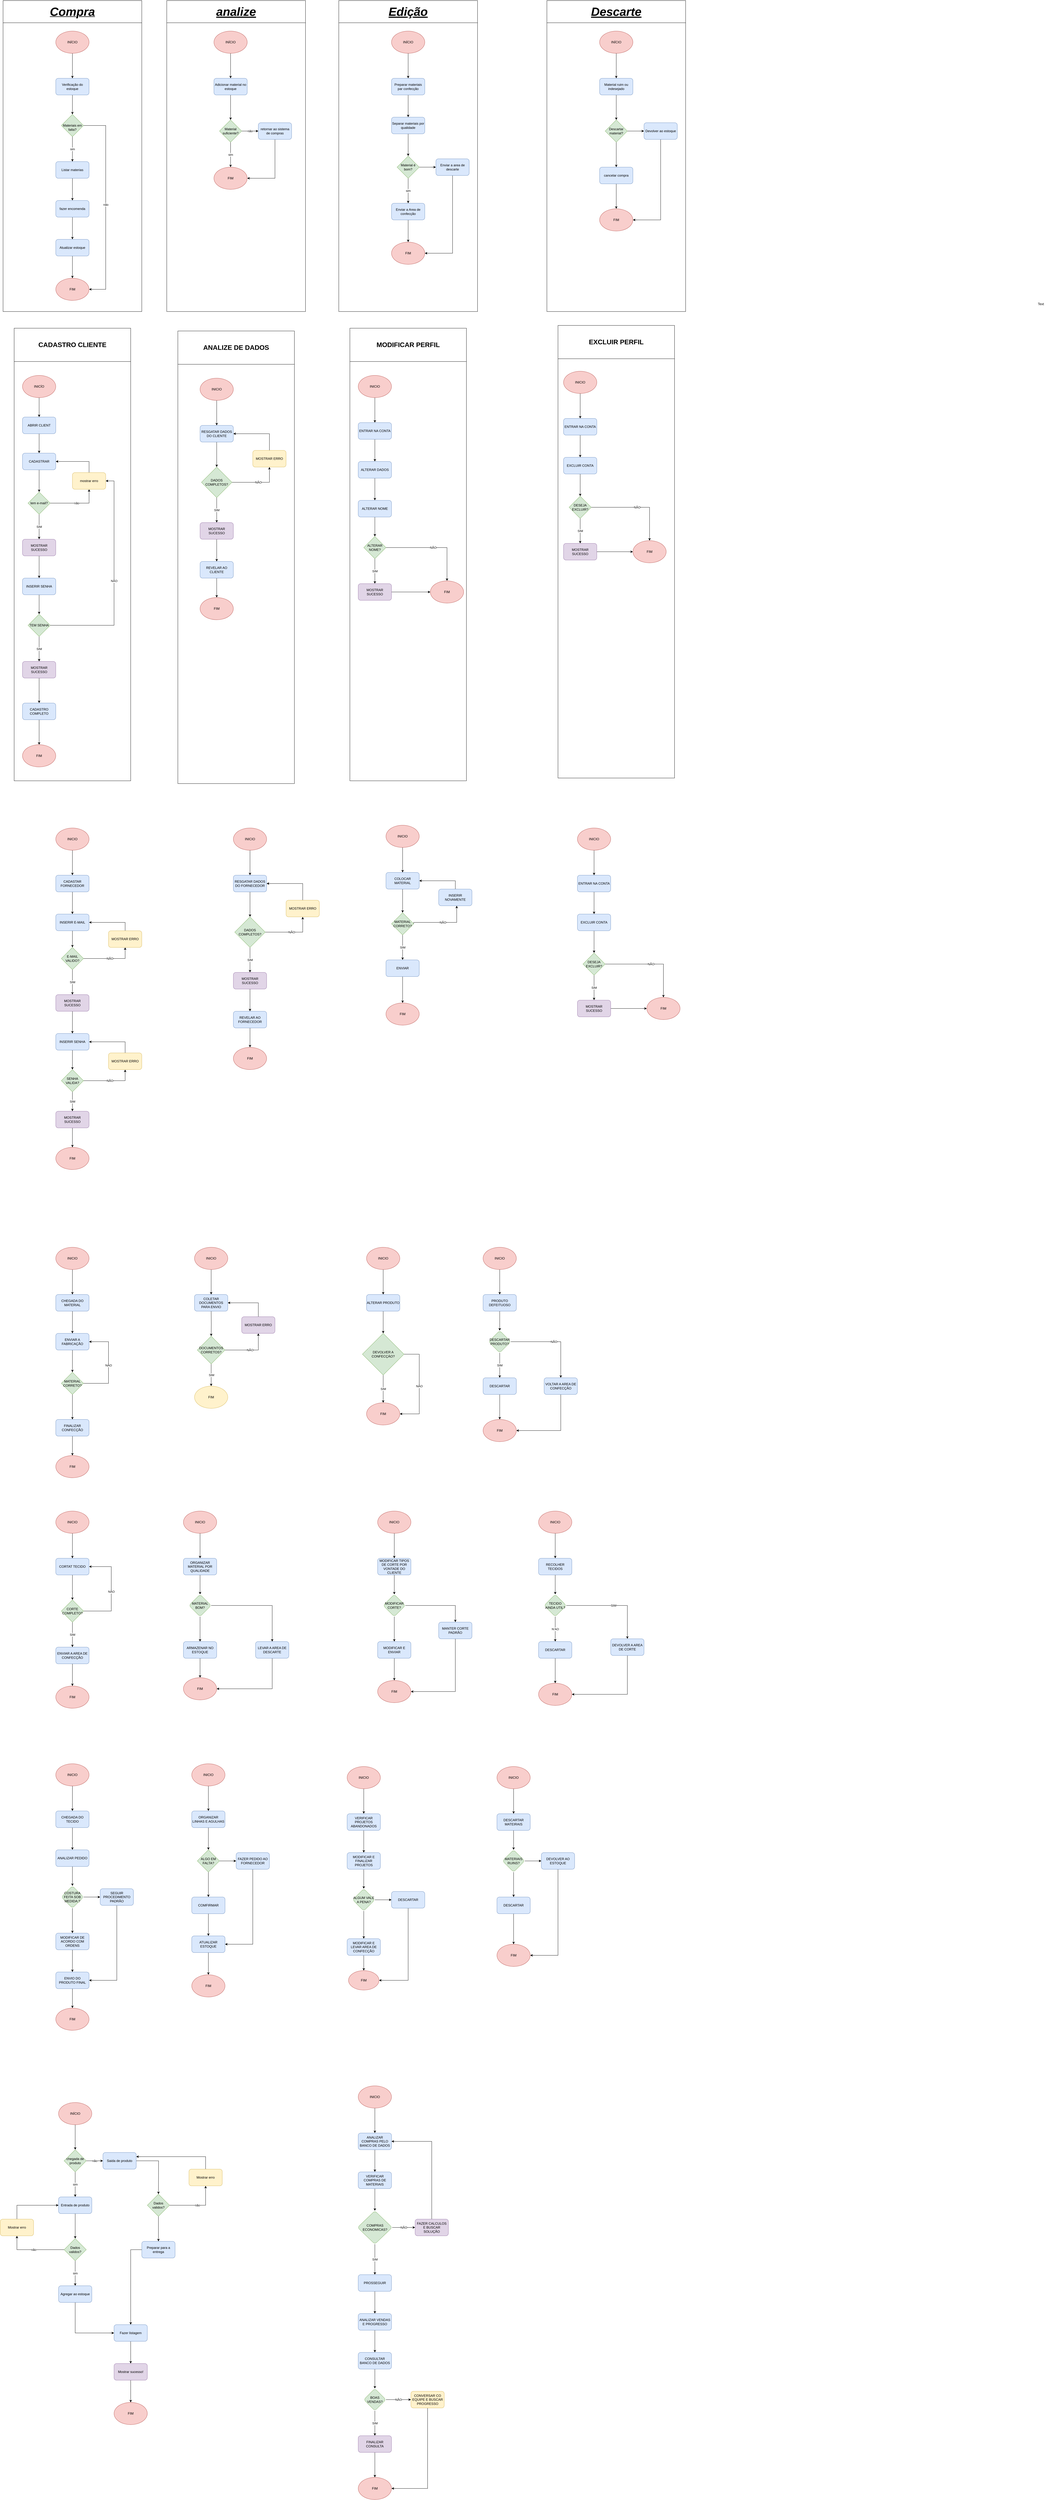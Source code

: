<mxfile version="24.7.7">
  <diagram name="Página-1" id="H0bE9gB80t1YhXPXf1RE">
    <mxGraphModel dx="14340" dy="7780" grid="1" gridSize="10" guides="1" tooltips="1" connect="1" arrows="1" fold="1" page="0" pageScale="1" pageWidth="827" pageHeight="1169" math="0" shadow="0">
      <root>
        <mxCell id="0" />
        <mxCell id="1" parent="0" />
        <mxCell id="pCujRr_19Z160oxZ67RG-3" value="" style="edgeStyle=orthogonalEdgeStyle;rounded=0;orthogonalLoop=1;jettySize=auto;html=1;" parent="1" source="pCujRr_19Z160oxZ67RG-1" target="pCujRr_19Z160oxZ67RG-2" edge="1">
          <mxGeometry relative="1" as="geometry" />
        </mxCell>
        <mxCell id="pCujRr_19Z160oxZ67RG-1" value="INÍCIO" style="ellipse;whiteSpace=wrap;html=1;fillColor=#f8cecc;strokeColor=#b85450;" parent="1" vertex="1">
          <mxGeometry x="220" y="-120" width="120" height="80" as="geometry" />
        </mxCell>
        <mxCell id="pCujRr_19Z160oxZ67RG-6" value="" style="edgeStyle=orthogonalEdgeStyle;rounded=0;orthogonalLoop=1;jettySize=auto;html=1;" parent="1" source="pCujRr_19Z160oxZ67RG-2" edge="1">
          <mxGeometry relative="1" as="geometry">
            <mxPoint x="280" y="180" as="targetPoint" />
          </mxGeometry>
        </mxCell>
        <mxCell id="pCujRr_19Z160oxZ67RG-2" value="Verificação do estoque" style="rounded=1;whiteSpace=wrap;html=1;fillColor=#dae8fc;strokeColor=#6c8ebf;" parent="1" vertex="1">
          <mxGeometry x="220" y="50" width="120" height="60" as="geometry" />
        </mxCell>
        <mxCell id="pCujRr_19Z160oxZ67RG-10" value="sim" style="edgeStyle=orthogonalEdgeStyle;rounded=0;orthogonalLoop=1;jettySize=auto;html=1;" parent="1" source="pCujRr_19Z160oxZ67RG-4" target="pCujRr_19Z160oxZ67RG-9" edge="1">
          <mxGeometry relative="1" as="geometry" />
        </mxCell>
        <mxCell id="pCujRr_19Z160oxZ67RG-21" value="não" style="edgeStyle=orthogonalEdgeStyle;rounded=0;orthogonalLoop=1;jettySize=auto;html=1;exitX=1;exitY=0.5;exitDx=0;exitDy=0;entryX=1;entryY=0.5;entryDx=0;entryDy=0;" parent="1" source="pCujRr_19Z160oxZ67RG-4" target="pCujRr_19Z160oxZ67RG-15" edge="1">
          <mxGeometry relative="1" as="geometry">
            <Array as="points">
              <mxPoint x="400" y="220" />
              <mxPoint x="400" y="810" />
            </Array>
          </mxGeometry>
        </mxCell>
        <mxCell id="pCujRr_19Z160oxZ67RG-4" value="&lt;div&gt;&lt;br&gt;&lt;/div&gt;Materiais em falta?" style="rhombus;whiteSpace=wrap;html=1;fillColor=#d5e8d4;strokeColor=#82b366;" parent="1" vertex="1">
          <mxGeometry x="240" y="180" width="80" height="80" as="geometry" />
        </mxCell>
        <mxCell id="pCujRr_19Z160oxZ67RG-12" value="" style="edgeStyle=orthogonalEdgeStyle;rounded=0;orthogonalLoop=1;jettySize=auto;html=1;" parent="1" source="pCujRr_19Z160oxZ67RG-9" target="pCujRr_19Z160oxZ67RG-11" edge="1">
          <mxGeometry relative="1" as="geometry" />
        </mxCell>
        <mxCell id="pCujRr_19Z160oxZ67RG-9" value="Listar materias" style="rounded=1;whiteSpace=wrap;html=1;fillColor=#dae8fc;strokeColor=#6c8ebf;" parent="1" vertex="1">
          <mxGeometry x="220" y="350" width="120" height="60" as="geometry" />
        </mxCell>
        <mxCell id="pCujRr_19Z160oxZ67RG-14" value="" style="edgeStyle=orthogonalEdgeStyle;rounded=0;orthogonalLoop=1;jettySize=auto;html=1;" parent="1" source="pCujRr_19Z160oxZ67RG-11" edge="1">
          <mxGeometry relative="1" as="geometry">
            <mxPoint x="280" y="630" as="targetPoint" />
          </mxGeometry>
        </mxCell>
        <mxCell id="pCujRr_19Z160oxZ67RG-11" value="fazer encomenda" style="rounded=1;whiteSpace=wrap;html=1;fillColor=#dae8fc;strokeColor=#6c8ebf;" parent="1" vertex="1">
          <mxGeometry x="220" y="490" width="120" height="60" as="geometry" />
        </mxCell>
        <mxCell id="pCujRr_19Z160oxZ67RG-15" value="FIM" style="ellipse;whiteSpace=wrap;html=1;fillColor=#f8cecc;strokeColor=#b85450;" parent="1" vertex="1">
          <mxGeometry x="220" y="770" width="120" height="80" as="geometry" />
        </mxCell>
        <mxCell id="pCujRr_19Z160oxZ67RG-17" value="" style="edgeStyle=orthogonalEdgeStyle;rounded=0;orthogonalLoop=1;jettySize=auto;html=1;" parent="1" source="pCujRr_19Z160oxZ67RG-16" target="pCujRr_19Z160oxZ67RG-15" edge="1">
          <mxGeometry relative="1" as="geometry" />
        </mxCell>
        <mxCell id="pCujRr_19Z160oxZ67RG-16" value="Atualizar estoque" style="rounded=1;whiteSpace=wrap;html=1;fillColor=#dae8fc;strokeColor=#6c8ebf;" parent="1" vertex="1">
          <mxGeometry x="220" y="630" width="120" height="60" as="geometry" />
        </mxCell>
        <mxCell id="pCujRr_19Z160oxZ67RG-22" value="&lt;h1&gt;&lt;i&gt;&lt;u&gt;&lt;font style=&quot;font-size: 43px;&quot;&gt;Compra&lt;/font&gt;&lt;/u&gt;&lt;/i&gt;&lt;/h1&gt;" style="swimlane;whiteSpace=wrap;html=1;startSize=80;" parent="1" vertex="1">
          <mxGeometry x="30" y="-230" width="500" height="1120" as="geometry" />
        </mxCell>
        <mxCell id="pCujRr_19Z160oxZ67RG-25" value="" style="edgeStyle=orthogonalEdgeStyle;rounded=0;orthogonalLoop=1;jettySize=auto;html=1;" parent="1" source="pCujRr_19Z160oxZ67RG-23" target="pCujRr_19Z160oxZ67RG-24" edge="1">
          <mxGeometry relative="1" as="geometry" />
        </mxCell>
        <mxCell id="pCujRr_19Z160oxZ67RG-23" value="INÍCIO" style="ellipse;whiteSpace=wrap;html=1;fillColor=#f8cecc;strokeColor=#b85450;" parent="1" vertex="1">
          <mxGeometry x="790" y="-120" width="120" height="80" as="geometry" />
        </mxCell>
        <mxCell id="pCujRr_19Z160oxZ67RG-27" value="" style="edgeStyle=orthogonalEdgeStyle;rounded=0;orthogonalLoop=1;jettySize=auto;html=1;" parent="1" source="pCujRr_19Z160oxZ67RG-24" target="pCujRr_19Z160oxZ67RG-26" edge="1">
          <mxGeometry relative="1" as="geometry" />
        </mxCell>
        <mxCell id="pCujRr_19Z160oxZ67RG-24" value="Adicionar material no estoque" style="rounded=1;whiteSpace=wrap;html=1;fillColor=#dae8fc;strokeColor=#6c8ebf;" parent="1" vertex="1">
          <mxGeometry x="790" y="50" width="120" height="60" as="geometry" />
        </mxCell>
        <mxCell id="pCujRr_19Z160oxZ67RG-29" value="sim" style="edgeStyle=orthogonalEdgeStyle;rounded=0;orthogonalLoop=1;jettySize=auto;html=1;" parent="1" source="pCujRr_19Z160oxZ67RG-26" target="pCujRr_19Z160oxZ67RG-28" edge="1">
          <mxGeometry relative="1" as="geometry" />
        </mxCell>
        <mxCell id="pCujRr_19Z160oxZ67RG-31" value="não" style="edgeStyle=orthogonalEdgeStyle;rounded=0;orthogonalLoop=1;jettySize=auto;html=1;" parent="1" source="pCujRr_19Z160oxZ67RG-26" target="pCujRr_19Z160oxZ67RG-30" edge="1">
          <mxGeometry relative="1" as="geometry" />
        </mxCell>
        <mxCell id="pCujRr_19Z160oxZ67RG-26" value="Material suficiente?" style="rhombus;whiteSpace=wrap;html=1;fillColor=#d5e8d4;strokeColor=#82b366;" parent="1" vertex="1">
          <mxGeometry x="810" y="200" width="80" height="80" as="geometry" />
        </mxCell>
        <mxCell id="pCujRr_19Z160oxZ67RG-28" value="FIM" style="ellipse;whiteSpace=wrap;html=1;fillColor=#f8cecc;strokeColor=#b85450;" parent="1" vertex="1">
          <mxGeometry x="790" y="370" width="120" height="80" as="geometry" />
        </mxCell>
        <mxCell id="pCujRr_19Z160oxZ67RG-32" style="edgeStyle=orthogonalEdgeStyle;rounded=0;orthogonalLoop=1;jettySize=auto;html=1;exitX=0.5;exitY=1;exitDx=0;exitDy=0;entryX=1;entryY=0.5;entryDx=0;entryDy=0;" parent="1" source="pCujRr_19Z160oxZ67RG-30" target="pCujRr_19Z160oxZ67RG-28" edge="1">
          <mxGeometry relative="1" as="geometry" />
        </mxCell>
        <mxCell id="pCujRr_19Z160oxZ67RG-30" value="retornar ao sistema de compras" style="rounded=1;whiteSpace=wrap;html=1;fillColor=#dae8fc;strokeColor=#6c8ebf;" parent="1" vertex="1">
          <mxGeometry x="950" y="210" width="120" height="60" as="geometry" />
        </mxCell>
        <mxCell id="pCujRr_19Z160oxZ67RG-33" value="&lt;h1&gt;&lt;span style=&quot;font-size: 43px;&quot;&gt;&lt;i&gt;&lt;u&gt;analize&lt;/u&gt;&lt;/i&gt;&lt;/span&gt;&lt;/h1&gt;" style="swimlane;whiteSpace=wrap;html=1;startSize=80;" parent="1" vertex="1">
          <mxGeometry x="620" y="-230" width="500" height="1120" as="geometry" />
        </mxCell>
        <mxCell id="pCujRr_19Z160oxZ67RG-36" value="" style="edgeStyle=orthogonalEdgeStyle;rounded=0;orthogonalLoop=1;jettySize=auto;html=1;" parent="1" source="pCujRr_19Z160oxZ67RG-34" target="pCujRr_19Z160oxZ67RG-35" edge="1">
          <mxGeometry relative="1" as="geometry" />
        </mxCell>
        <mxCell id="pCujRr_19Z160oxZ67RG-34" value="INÍCIO" style="ellipse;whiteSpace=wrap;html=1;fillColor=#f8cecc;strokeColor=#b85450;" parent="1" vertex="1">
          <mxGeometry x="1430" y="-120" width="120" height="80" as="geometry" />
        </mxCell>
        <mxCell id="pCujRr_19Z160oxZ67RG-38" value="" style="edgeStyle=orthogonalEdgeStyle;rounded=0;orthogonalLoop=1;jettySize=auto;html=1;" parent="1" source="pCujRr_19Z160oxZ67RG-35" target="pCujRr_19Z160oxZ67RG-37" edge="1">
          <mxGeometry relative="1" as="geometry" />
        </mxCell>
        <mxCell id="pCujRr_19Z160oxZ67RG-35" value="Preparar materiais par confecção" style="rounded=1;whiteSpace=wrap;html=1;fillColor=#dae8fc;strokeColor=#6c8ebf;" parent="1" vertex="1">
          <mxGeometry x="1430" y="50" width="120" height="60" as="geometry" />
        </mxCell>
        <mxCell id="pCujRr_19Z160oxZ67RG-40" value="" style="edgeStyle=orthogonalEdgeStyle;rounded=0;orthogonalLoop=1;jettySize=auto;html=1;" parent="1" source="pCujRr_19Z160oxZ67RG-37" target="pCujRr_19Z160oxZ67RG-39" edge="1">
          <mxGeometry relative="1" as="geometry" />
        </mxCell>
        <mxCell id="pCujRr_19Z160oxZ67RG-37" value="Separar materiais por qualidade" style="rounded=1;whiteSpace=wrap;html=1;fillColor=#dae8fc;strokeColor=#6c8ebf;" parent="1" vertex="1">
          <mxGeometry x="1430" y="190" width="120" height="60" as="geometry" />
        </mxCell>
        <mxCell id="pCujRr_19Z160oxZ67RG-42" value="sim" style="edgeStyle=orthogonalEdgeStyle;rounded=0;orthogonalLoop=1;jettySize=auto;html=1;" parent="1" source="pCujRr_19Z160oxZ67RG-39" target="pCujRr_19Z160oxZ67RG-41" edge="1">
          <mxGeometry relative="1" as="geometry" />
        </mxCell>
        <mxCell id="pCujRr_19Z160oxZ67RG-47" value="" style="edgeStyle=orthogonalEdgeStyle;rounded=0;orthogonalLoop=1;jettySize=auto;html=1;" parent="1" source="pCujRr_19Z160oxZ67RG-39" target="pCujRr_19Z160oxZ67RG-46" edge="1">
          <mxGeometry relative="1" as="geometry" />
        </mxCell>
        <mxCell id="pCujRr_19Z160oxZ67RG-39" value="Material é bom?" style="rhombus;whiteSpace=wrap;html=1;fillColor=#d5e8d4;strokeColor=#82b366;" parent="1" vertex="1">
          <mxGeometry x="1450" y="330" width="80" height="80" as="geometry" />
        </mxCell>
        <mxCell id="pCujRr_19Z160oxZ67RG-44" value="" style="edgeStyle=orthogonalEdgeStyle;rounded=0;orthogonalLoop=1;jettySize=auto;html=1;" parent="1" source="pCujRr_19Z160oxZ67RG-41" edge="1">
          <mxGeometry relative="1" as="geometry">
            <mxPoint x="1490" y="640" as="targetPoint" />
          </mxGeometry>
        </mxCell>
        <mxCell id="pCujRr_19Z160oxZ67RG-41" value="Enviar a Area de confecção" style="rounded=1;whiteSpace=wrap;html=1;fillColor=#dae8fc;strokeColor=#6c8ebf;" parent="1" vertex="1">
          <mxGeometry x="1430" y="500" width="120" height="60" as="geometry" />
        </mxCell>
        <mxCell id="pCujRr_19Z160oxZ67RG-45" value="FIM" style="ellipse;whiteSpace=wrap;html=1;fillColor=#f8cecc;strokeColor=#b85450;" parent="1" vertex="1">
          <mxGeometry x="1430" y="640" width="120" height="80" as="geometry" />
        </mxCell>
        <mxCell id="pCujRr_19Z160oxZ67RG-48" style="edgeStyle=orthogonalEdgeStyle;rounded=0;orthogonalLoop=1;jettySize=auto;html=1;exitX=0.5;exitY=1;exitDx=0;exitDy=0;entryX=1;entryY=0.5;entryDx=0;entryDy=0;" parent="1" source="pCujRr_19Z160oxZ67RG-46" target="pCujRr_19Z160oxZ67RG-45" edge="1">
          <mxGeometry relative="1" as="geometry" />
        </mxCell>
        <mxCell id="pCujRr_19Z160oxZ67RG-46" value="Enviar a area de descarte" style="rounded=1;whiteSpace=wrap;html=1;fillColor=#dae8fc;strokeColor=#6c8ebf;" parent="1" vertex="1">
          <mxGeometry x="1590" y="340" width="120" height="60" as="geometry" />
        </mxCell>
        <mxCell id="pCujRr_19Z160oxZ67RG-49" value="&lt;h1&gt;&lt;span style=&quot;font-size: 43px;&quot;&gt;&lt;i&gt;&lt;u&gt;Edição&lt;/u&gt;&lt;/i&gt;&lt;/span&gt;&lt;/h1&gt;" style="swimlane;whiteSpace=wrap;html=1;startSize=80;" parent="1" vertex="1">
          <mxGeometry x="1240" y="-230" width="500" height="1120" as="geometry" />
        </mxCell>
        <mxCell id="pCujRr_19Z160oxZ67RG-52" value="" style="edgeStyle=orthogonalEdgeStyle;rounded=0;orthogonalLoop=1;jettySize=auto;html=1;" parent="1" source="pCujRr_19Z160oxZ67RG-50" target="pCujRr_19Z160oxZ67RG-51" edge="1">
          <mxGeometry relative="1" as="geometry" />
        </mxCell>
        <mxCell id="pCujRr_19Z160oxZ67RG-50" value="INÍCIO" style="ellipse;whiteSpace=wrap;html=1;fillColor=#f8cecc;strokeColor=#b85450;" parent="1" vertex="1">
          <mxGeometry x="2180" y="-120" width="120" height="80" as="geometry" />
        </mxCell>
        <mxCell id="pCujRr_19Z160oxZ67RG-54" value="" style="edgeStyle=orthogonalEdgeStyle;rounded=0;orthogonalLoop=1;jettySize=auto;html=1;" parent="1" source="pCujRr_19Z160oxZ67RG-51" target="pCujRr_19Z160oxZ67RG-53" edge="1">
          <mxGeometry relative="1" as="geometry" />
        </mxCell>
        <mxCell id="pCujRr_19Z160oxZ67RG-51" value="Material ruim ou indesejado" style="rounded=1;whiteSpace=wrap;html=1;fillColor=#dae8fc;strokeColor=#6c8ebf;" parent="1" vertex="1">
          <mxGeometry x="2180" y="50" width="120" height="60" as="geometry" />
        </mxCell>
        <mxCell id="pCujRr_19Z160oxZ67RG-56" value="" style="edgeStyle=orthogonalEdgeStyle;rounded=0;orthogonalLoop=1;jettySize=auto;html=1;" parent="1" source="pCujRr_19Z160oxZ67RG-53" target="pCujRr_19Z160oxZ67RG-55" edge="1">
          <mxGeometry relative="1" as="geometry" />
        </mxCell>
        <mxCell id="pCujRr_19Z160oxZ67RG-60" value="" style="edgeStyle=orthogonalEdgeStyle;rounded=0;orthogonalLoop=1;jettySize=auto;html=1;" parent="1" source="pCujRr_19Z160oxZ67RG-53" target="pCujRr_19Z160oxZ67RG-59" edge="1">
          <mxGeometry relative="1" as="geometry" />
        </mxCell>
        <mxCell id="pCujRr_19Z160oxZ67RG-53" value="Descartar&lt;div&gt;material?&lt;/div&gt;" style="rhombus;whiteSpace=wrap;html=1;fillColor=#d5e8d4;strokeColor=#82b366;" parent="1" vertex="1">
          <mxGeometry x="2200" y="200" width="80" height="80" as="geometry" />
        </mxCell>
        <mxCell id="pCujRr_19Z160oxZ67RG-58" value="" style="edgeStyle=orthogonalEdgeStyle;rounded=0;orthogonalLoop=1;jettySize=auto;html=1;" parent="1" source="pCujRr_19Z160oxZ67RG-55" target="pCujRr_19Z160oxZ67RG-57" edge="1">
          <mxGeometry relative="1" as="geometry" />
        </mxCell>
        <mxCell id="pCujRr_19Z160oxZ67RG-55" value="cancelar compra" style="rounded=1;whiteSpace=wrap;html=1;fillColor=#dae8fc;strokeColor=#6c8ebf;" parent="1" vertex="1">
          <mxGeometry x="2180" y="370" width="120" height="60" as="geometry" />
        </mxCell>
        <mxCell id="pCujRr_19Z160oxZ67RG-57" value="FIM" style="ellipse;whiteSpace=wrap;html=1;fillColor=#f8cecc;strokeColor=#b85450;" parent="1" vertex="1">
          <mxGeometry x="2180" y="520" width="120" height="80" as="geometry" />
        </mxCell>
        <mxCell id="pCujRr_19Z160oxZ67RG-61" style="edgeStyle=orthogonalEdgeStyle;rounded=0;orthogonalLoop=1;jettySize=auto;html=1;exitX=0.5;exitY=1;exitDx=0;exitDy=0;entryX=1;entryY=0.5;entryDx=0;entryDy=0;" parent="1" source="pCujRr_19Z160oxZ67RG-59" target="pCujRr_19Z160oxZ67RG-57" edge="1">
          <mxGeometry relative="1" as="geometry" />
        </mxCell>
        <mxCell id="pCujRr_19Z160oxZ67RG-59" value="Devolver ao estoque" style="rounded=1;whiteSpace=wrap;html=1;fillColor=#dae8fc;strokeColor=#6c8ebf;" parent="1" vertex="1">
          <mxGeometry x="2340" y="210" width="120" height="60" as="geometry" />
        </mxCell>
        <mxCell id="pCujRr_19Z160oxZ67RG-62" value="&lt;h1&gt;&lt;span style=&quot;font-size: 43px;&quot;&gt;&lt;i&gt;&lt;u&gt;Descarte&lt;/u&gt;&lt;/i&gt;&lt;/span&gt;&lt;/h1&gt;" style="swimlane;whiteSpace=wrap;html=1;startSize=80;" parent="1" vertex="1">
          <mxGeometry x="1990" y="-230" width="500" height="1120" as="geometry" />
        </mxCell>
        <mxCell id="Lzxys33Jdj1KvuU7-6Vl-3" value="" style="edgeStyle=orthogonalEdgeStyle;rounded=0;orthogonalLoop=1;jettySize=auto;html=1;" parent="1" source="Lzxys33Jdj1KvuU7-6Vl-1" target="Lzxys33Jdj1KvuU7-6Vl-2" edge="1">
          <mxGeometry relative="1" as="geometry" />
        </mxCell>
        <mxCell id="Lzxys33Jdj1KvuU7-6Vl-1" value="INICÍO" style="ellipse;whiteSpace=wrap;html=1;fillColor=#f8cecc;strokeColor=#b85450;" parent="1" vertex="1">
          <mxGeometry x="100" y="1120" width="120" height="80" as="geometry" />
        </mxCell>
        <mxCell id="uNB4d4PE5i07L3fqMLBc-2" value="" style="edgeStyle=orthogonalEdgeStyle;rounded=0;orthogonalLoop=1;jettySize=auto;html=1;" parent="1" source="Lzxys33Jdj1KvuU7-6Vl-2" target="uNB4d4PE5i07L3fqMLBc-1" edge="1">
          <mxGeometry relative="1" as="geometry" />
        </mxCell>
        <mxCell id="Lzxys33Jdj1KvuU7-6Vl-2" value="ABRIR CLIENT" style="rounded=1;whiteSpace=wrap;html=1;fillColor=#dae8fc;strokeColor=#6c8ebf;" parent="1" vertex="1">
          <mxGeometry x="100" y="1270" width="120" height="60" as="geometry" />
        </mxCell>
        <mxCell id="uNB4d4PE5i07L3fqMLBc-4" value="" style="edgeStyle=orthogonalEdgeStyle;rounded=0;orthogonalLoop=1;jettySize=auto;html=1;" parent="1" source="uNB4d4PE5i07L3fqMLBc-1" edge="1">
          <mxGeometry relative="1" as="geometry">
            <mxPoint x="160" y="1540" as="targetPoint" />
          </mxGeometry>
        </mxCell>
        <mxCell id="uNB4d4PE5i07L3fqMLBc-1" value="CADASTRAR" style="rounded=1;whiteSpace=wrap;html=1;fillColor=#dae8fc;strokeColor=#6c8ebf;" parent="1" vertex="1">
          <mxGeometry x="100" y="1400" width="120" height="60" as="geometry" />
        </mxCell>
        <mxCell id="U2K5C7ySNH7hzDEGodIG-2" value="não" style="edgeStyle=orthogonalEdgeStyle;rounded=0;orthogonalLoop=1;jettySize=auto;html=1;exitX=1;exitY=0.5;exitDx=0;exitDy=0;entryX=0.5;entryY=1;entryDx=0;entryDy=0;" parent="1" source="uNB4d4PE5i07L3fqMLBc-5" target="U2K5C7ySNH7hzDEGodIG-1" edge="1">
          <mxGeometry relative="1" as="geometry" />
        </mxCell>
        <mxCell id="U2K5C7ySNH7hzDEGodIG-5" value="SIM" style="edgeStyle=orthogonalEdgeStyle;rounded=0;orthogonalLoop=1;jettySize=auto;html=1;" parent="1" source="uNB4d4PE5i07L3fqMLBc-5" target="U2K5C7ySNH7hzDEGodIG-4" edge="1">
          <mxGeometry relative="1" as="geometry" />
        </mxCell>
        <mxCell id="uNB4d4PE5i07L3fqMLBc-5" value="tem e-mail?" style="rhombus;whiteSpace=wrap;html=1;fillColor=#d5e8d4;strokeColor=#82b366;" parent="1" vertex="1">
          <mxGeometry x="120" y="1540" width="80" height="80" as="geometry" />
        </mxCell>
        <mxCell id="U2K5C7ySNH7hzDEGodIG-3" style="edgeStyle=orthogonalEdgeStyle;rounded=0;orthogonalLoop=1;jettySize=auto;html=1;exitX=0.5;exitY=0;exitDx=0;exitDy=0;entryX=1;entryY=0.5;entryDx=0;entryDy=0;" parent="1" source="U2K5C7ySNH7hzDEGodIG-1" target="uNB4d4PE5i07L3fqMLBc-1" edge="1">
          <mxGeometry relative="1" as="geometry" />
        </mxCell>
        <mxCell id="U2K5C7ySNH7hzDEGodIG-1" value="mostrar erro" style="rounded=1;whiteSpace=wrap;html=1;fillColor=#fff2cc;strokeColor=#d6b656;" parent="1" vertex="1">
          <mxGeometry x="280" y="1470" width="120" height="60" as="geometry" />
        </mxCell>
        <mxCell id="U2K5C7ySNH7hzDEGodIG-7" value="" style="edgeStyle=orthogonalEdgeStyle;rounded=0;orthogonalLoop=1;jettySize=auto;html=1;" parent="1" source="U2K5C7ySNH7hzDEGodIG-4" target="U2K5C7ySNH7hzDEGodIG-6" edge="1">
          <mxGeometry relative="1" as="geometry" />
        </mxCell>
        <mxCell id="U2K5C7ySNH7hzDEGodIG-4" value="MOSTRAR SUCESSO" style="rounded=1;whiteSpace=wrap;html=1;fillColor=#e1d5e7;strokeColor=#9673a6;" parent="1" vertex="1">
          <mxGeometry x="100" y="1710" width="120" height="60" as="geometry" />
        </mxCell>
        <mxCell id="U2K5C7ySNH7hzDEGodIG-9" value="" style="edgeStyle=orthogonalEdgeStyle;rounded=0;orthogonalLoop=1;jettySize=auto;html=1;" parent="1" source="U2K5C7ySNH7hzDEGodIG-6" edge="1">
          <mxGeometry relative="1" as="geometry">
            <mxPoint x="160" y="1980" as="targetPoint" />
          </mxGeometry>
        </mxCell>
        <mxCell id="U2K5C7ySNH7hzDEGodIG-6" value="INSERIR SENHA" style="rounded=1;whiteSpace=wrap;html=1;fillColor=#dae8fc;strokeColor=#6c8ebf;" parent="1" vertex="1">
          <mxGeometry x="100" y="1850" width="120" height="60" as="geometry" />
        </mxCell>
        <mxCell id="U2K5C7ySNH7hzDEGodIG-11" value="NÃO" style="edgeStyle=orthogonalEdgeStyle;rounded=0;orthogonalLoop=1;jettySize=auto;html=1;exitX=1;exitY=0.5;exitDx=0;exitDy=0;entryX=1;entryY=0.5;entryDx=0;entryDy=0;" parent="1" source="U2K5C7ySNH7hzDEGodIG-10" target="U2K5C7ySNH7hzDEGodIG-1" edge="1">
          <mxGeometry relative="1" as="geometry">
            <Array as="points">
              <mxPoint x="430" y="2020" />
              <mxPoint x="430" y="1500" />
            </Array>
          </mxGeometry>
        </mxCell>
        <mxCell id="U2K5C7ySNH7hzDEGodIG-13" value="SIM" style="edgeStyle=orthogonalEdgeStyle;rounded=0;orthogonalLoop=1;jettySize=auto;html=1;" parent="1" source="U2K5C7ySNH7hzDEGodIG-10" target="U2K5C7ySNH7hzDEGodIG-12" edge="1">
          <mxGeometry relative="1" as="geometry" />
        </mxCell>
        <mxCell id="U2K5C7ySNH7hzDEGodIG-10" value="TEM SENHA" style="rhombus;whiteSpace=wrap;html=1;fillColor=#d5e8d4;strokeColor=#82b366;" parent="1" vertex="1">
          <mxGeometry x="120" y="1980" width="80" height="80" as="geometry" />
        </mxCell>
        <mxCell id="U2K5C7ySNH7hzDEGodIG-15" value="" style="edgeStyle=orthogonalEdgeStyle;rounded=0;orthogonalLoop=1;jettySize=auto;html=1;" parent="1" source="U2K5C7ySNH7hzDEGodIG-12" target="U2K5C7ySNH7hzDEGodIG-14" edge="1">
          <mxGeometry relative="1" as="geometry" />
        </mxCell>
        <mxCell id="U2K5C7ySNH7hzDEGodIG-12" value="MOSTRAR SUCESSO" style="rounded=1;whiteSpace=wrap;html=1;fillColor=#e1d5e7;strokeColor=#9673a6;" parent="1" vertex="1">
          <mxGeometry x="100" y="2150" width="120" height="60" as="geometry" />
        </mxCell>
        <mxCell id="U2K5C7ySNH7hzDEGodIG-17" value="" style="edgeStyle=orthogonalEdgeStyle;rounded=0;orthogonalLoop=1;jettySize=auto;html=1;" parent="1" source="U2K5C7ySNH7hzDEGodIG-14" target="U2K5C7ySNH7hzDEGodIG-16" edge="1">
          <mxGeometry relative="1" as="geometry" />
        </mxCell>
        <mxCell id="U2K5C7ySNH7hzDEGodIG-14" value="CADASTRO COMPLETO" style="rounded=1;whiteSpace=wrap;html=1;fillColor=#dae8fc;strokeColor=#6c8ebf;" parent="1" vertex="1">
          <mxGeometry x="100" y="2300" width="120" height="60" as="geometry" />
        </mxCell>
        <mxCell id="U2K5C7ySNH7hzDEGodIG-16" value="FIM" style="ellipse;whiteSpace=wrap;html=1;fillColor=#f8cecc;strokeColor=#b85450;" parent="1" vertex="1">
          <mxGeometry x="100" y="2450" width="120" height="80" as="geometry" />
        </mxCell>
        <mxCell id="U2K5C7ySNH7hzDEGodIG-20" value="" style="edgeStyle=orthogonalEdgeStyle;rounded=0;orthogonalLoop=1;jettySize=auto;html=1;" parent="1" source="U2K5C7ySNH7hzDEGodIG-18" target="U2K5C7ySNH7hzDEGodIG-19" edge="1">
          <mxGeometry relative="1" as="geometry" />
        </mxCell>
        <mxCell id="U2K5C7ySNH7hzDEGodIG-18" value="INICIO" style="ellipse;whiteSpace=wrap;html=1;fillColor=#f8cecc;strokeColor=#b85450;" parent="1" vertex="1">
          <mxGeometry x="740" y="1130" width="120" height="80" as="geometry" />
        </mxCell>
        <mxCell id="U2K5C7ySNH7hzDEGodIG-22" value="" style="edgeStyle=orthogonalEdgeStyle;rounded=0;orthogonalLoop=1;jettySize=auto;html=1;" parent="1" source="U2K5C7ySNH7hzDEGodIG-19" target="U2K5C7ySNH7hzDEGodIG-21" edge="1">
          <mxGeometry relative="1" as="geometry" />
        </mxCell>
        <mxCell id="U2K5C7ySNH7hzDEGodIG-19" value="RESGATAR DADOS DO CLIENTE" style="rounded=1;whiteSpace=wrap;html=1;fillColor=#dae8fc;strokeColor=#6c8ebf;" parent="1" vertex="1">
          <mxGeometry x="740" y="1300" width="120" height="60" as="geometry" />
        </mxCell>
        <mxCell id="U2K5C7ySNH7hzDEGodIG-24" value="NÃO" style="edgeStyle=orthogonalEdgeStyle;rounded=0;orthogonalLoop=1;jettySize=auto;html=1;exitX=1;exitY=0.5;exitDx=0;exitDy=0;entryX=0.5;entryY=1;entryDx=0;entryDy=0;" parent="1" source="U2K5C7ySNH7hzDEGodIG-21" target="U2K5C7ySNH7hzDEGodIG-23" edge="1">
          <mxGeometry relative="1" as="geometry" />
        </mxCell>
        <mxCell id="U2K5C7ySNH7hzDEGodIG-27" value="SIM" style="edgeStyle=orthogonalEdgeStyle;rounded=0;orthogonalLoop=1;jettySize=auto;html=1;" parent="1" source="U2K5C7ySNH7hzDEGodIG-21" target="U2K5C7ySNH7hzDEGodIG-26" edge="1">
          <mxGeometry relative="1" as="geometry" />
        </mxCell>
        <mxCell id="U2K5C7ySNH7hzDEGodIG-21" value="DADOS COMPLETOS?" style="rhombus;whiteSpace=wrap;html=1;fillColor=#d5e8d4;strokeColor=#82b366;" parent="1" vertex="1">
          <mxGeometry x="745" y="1450" width="110" height="110" as="geometry" />
        </mxCell>
        <mxCell id="U2K5C7ySNH7hzDEGodIG-25" style="edgeStyle=orthogonalEdgeStyle;rounded=0;orthogonalLoop=1;jettySize=auto;html=1;exitX=0.5;exitY=0;exitDx=0;exitDy=0;entryX=1;entryY=0.5;entryDx=0;entryDy=0;" parent="1" source="U2K5C7ySNH7hzDEGodIG-23" target="U2K5C7ySNH7hzDEGodIG-19" edge="1">
          <mxGeometry relative="1" as="geometry" />
        </mxCell>
        <mxCell id="U2K5C7ySNH7hzDEGodIG-23" value="MOSTRAR ERRO" style="rounded=1;whiteSpace=wrap;html=1;fillColor=#fff2cc;strokeColor=#d6b656;" parent="1" vertex="1">
          <mxGeometry x="930" y="1390" width="120" height="60" as="geometry" />
        </mxCell>
        <mxCell id="U2K5C7ySNH7hzDEGodIG-29" value="" style="edgeStyle=orthogonalEdgeStyle;rounded=0;orthogonalLoop=1;jettySize=auto;html=1;" parent="1" source="U2K5C7ySNH7hzDEGodIG-26" target="U2K5C7ySNH7hzDEGodIG-28" edge="1">
          <mxGeometry relative="1" as="geometry" />
        </mxCell>
        <mxCell id="U2K5C7ySNH7hzDEGodIG-26" value="MOSTRAR SUCESSO" style="rounded=1;whiteSpace=wrap;html=1;fillColor=#e1d5e7;strokeColor=#9673a6;" parent="1" vertex="1">
          <mxGeometry x="740" y="1650" width="120" height="60" as="geometry" />
        </mxCell>
        <mxCell id="U2K5C7ySNH7hzDEGodIG-31" value="" style="edgeStyle=orthogonalEdgeStyle;rounded=0;orthogonalLoop=1;jettySize=auto;html=1;" parent="1" source="U2K5C7ySNH7hzDEGodIG-28" target="U2K5C7ySNH7hzDEGodIG-30" edge="1">
          <mxGeometry relative="1" as="geometry" />
        </mxCell>
        <mxCell id="U2K5C7ySNH7hzDEGodIG-28" value="REVELAR AO CLIENTE" style="rounded=1;whiteSpace=wrap;html=1;fillColor=#dae8fc;strokeColor=#6c8ebf;" parent="1" vertex="1">
          <mxGeometry x="740" y="1790" width="120" height="60" as="geometry" />
        </mxCell>
        <mxCell id="U2K5C7ySNH7hzDEGodIG-30" value="FIM" style="ellipse;whiteSpace=wrap;html=1;fillColor=#f8cecc;strokeColor=#b85450;" parent="1" vertex="1">
          <mxGeometry x="740" y="1920" width="120" height="80" as="geometry" />
        </mxCell>
        <mxCell id="_nmo6AtYuHJvuhX7b1Vl-3" value="" style="edgeStyle=orthogonalEdgeStyle;rounded=0;orthogonalLoop=1;jettySize=auto;html=1;" parent="1" source="_nmo6AtYuHJvuhX7b1Vl-1" target="_nmo6AtYuHJvuhX7b1Vl-2" edge="1">
          <mxGeometry relative="1" as="geometry" />
        </mxCell>
        <mxCell id="_nmo6AtYuHJvuhX7b1Vl-1" value="INICIO" style="ellipse;whiteSpace=wrap;html=1;fillColor=#f8cecc;strokeColor=#b85450;" parent="1" vertex="1">
          <mxGeometry x="1310" y="1120" width="120" height="80" as="geometry" />
        </mxCell>
        <mxCell id="_nmo6AtYuHJvuhX7b1Vl-5" value="" style="edgeStyle=orthogonalEdgeStyle;rounded=0;orthogonalLoop=1;jettySize=auto;html=1;" parent="1" source="_nmo6AtYuHJvuhX7b1Vl-2" target="_nmo6AtYuHJvuhX7b1Vl-4" edge="1">
          <mxGeometry relative="1" as="geometry" />
        </mxCell>
        <mxCell id="_nmo6AtYuHJvuhX7b1Vl-2" value="ENTRAR NA CONTA" style="rounded=1;whiteSpace=wrap;html=1;fillColor=#dae8fc;strokeColor=#6c8ebf;" parent="1" vertex="1">
          <mxGeometry x="1310" y="1290" width="120" height="60" as="geometry" />
        </mxCell>
        <mxCell id="_nmo6AtYuHJvuhX7b1Vl-7" value="" style="edgeStyle=orthogonalEdgeStyle;rounded=0;orthogonalLoop=1;jettySize=auto;html=1;" parent="1" source="_nmo6AtYuHJvuhX7b1Vl-4" target="_nmo6AtYuHJvuhX7b1Vl-6" edge="1">
          <mxGeometry relative="1" as="geometry" />
        </mxCell>
        <mxCell id="_nmo6AtYuHJvuhX7b1Vl-4" value="ALTERAR DADOS" style="rounded=1;whiteSpace=wrap;html=1;fillColor=#dae8fc;strokeColor=#6c8ebf;" parent="1" vertex="1">
          <mxGeometry x="1310" y="1430" width="120" height="60" as="geometry" />
        </mxCell>
        <mxCell id="_nmo6AtYuHJvuhX7b1Vl-9" value="" style="edgeStyle=orthogonalEdgeStyle;rounded=0;orthogonalLoop=1;jettySize=auto;html=1;" parent="1" source="_nmo6AtYuHJvuhX7b1Vl-6" target="_nmo6AtYuHJvuhX7b1Vl-8" edge="1">
          <mxGeometry relative="1" as="geometry" />
        </mxCell>
        <mxCell id="_nmo6AtYuHJvuhX7b1Vl-6" value="ALTERAR NOME" style="rounded=1;whiteSpace=wrap;html=1;fillColor=#dae8fc;strokeColor=#6c8ebf;" parent="1" vertex="1">
          <mxGeometry x="1310" y="1570" width="120" height="60" as="geometry" />
        </mxCell>
        <mxCell id="_nmo6AtYuHJvuhX7b1Vl-13" value="SIM" style="edgeStyle=orthogonalEdgeStyle;rounded=0;orthogonalLoop=1;jettySize=auto;html=1;" parent="1" source="_nmo6AtYuHJvuhX7b1Vl-8" target="_nmo6AtYuHJvuhX7b1Vl-12" edge="1">
          <mxGeometry relative="1" as="geometry" />
        </mxCell>
        <mxCell id="_nmo6AtYuHJvuhX7b1Vl-16" value="NÃO" style="edgeStyle=orthogonalEdgeStyle;rounded=0;orthogonalLoop=1;jettySize=auto;html=1;exitX=1;exitY=0.5;exitDx=0;exitDy=0;entryX=0.5;entryY=0;entryDx=0;entryDy=0;" parent="1" source="_nmo6AtYuHJvuhX7b1Vl-8" target="_nmo6AtYuHJvuhX7b1Vl-14" edge="1">
          <mxGeometry relative="1" as="geometry" />
        </mxCell>
        <mxCell id="_nmo6AtYuHJvuhX7b1Vl-8" value="ALTERAR NOME?" style="rhombus;whiteSpace=wrap;html=1;fillColor=#d5e8d4;strokeColor=#82b366;" parent="1" vertex="1">
          <mxGeometry x="1330" y="1700" width="80" height="80" as="geometry" />
        </mxCell>
        <mxCell id="_nmo6AtYuHJvuhX7b1Vl-15" style="edgeStyle=orthogonalEdgeStyle;rounded=0;orthogonalLoop=1;jettySize=auto;html=1;exitX=1;exitY=0.5;exitDx=0;exitDy=0;" parent="1" source="_nmo6AtYuHJvuhX7b1Vl-12" target="_nmo6AtYuHJvuhX7b1Vl-14" edge="1">
          <mxGeometry relative="1" as="geometry" />
        </mxCell>
        <mxCell id="_nmo6AtYuHJvuhX7b1Vl-12" value="MOSTRAR SUCESSO" style="rounded=1;whiteSpace=wrap;html=1;fillColor=#e1d5e7;strokeColor=#9673a6;" parent="1" vertex="1">
          <mxGeometry x="1310" y="1870" width="120" height="60" as="geometry" />
        </mxCell>
        <mxCell id="_nmo6AtYuHJvuhX7b1Vl-14" value="FIM" style="ellipse;whiteSpace=wrap;html=1;fillColor=#f8cecc;strokeColor=#b85450;" parent="1" vertex="1">
          <mxGeometry x="1570" y="1860" width="120" height="80" as="geometry" />
        </mxCell>
        <mxCell id="_nmo6AtYuHJvuhX7b1Vl-20" value="" style="edgeStyle=orthogonalEdgeStyle;rounded=0;orthogonalLoop=1;jettySize=auto;html=1;" parent="1" source="_nmo6AtYuHJvuhX7b1Vl-18" target="_nmo6AtYuHJvuhX7b1Vl-19" edge="1">
          <mxGeometry relative="1" as="geometry" />
        </mxCell>
        <mxCell id="_nmo6AtYuHJvuhX7b1Vl-18" value="INICIO" style="ellipse;whiteSpace=wrap;html=1;fillColor=#f8cecc;strokeColor=#b85450;" parent="1" vertex="1">
          <mxGeometry x="2050" y="1105" width="120" height="80" as="geometry" />
        </mxCell>
        <mxCell id="_nmo6AtYuHJvuhX7b1Vl-22" value="" style="edgeStyle=orthogonalEdgeStyle;rounded=0;orthogonalLoop=1;jettySize=auto;html=1;" parent="1" source="_nmo6AtYuHJvuhX7b1Vl-19" target="_nmo6AtYuHJvuhX7b1Vl-21" edge="1">
          <mxGeometry relative="1" as="geometry" />
        </mxCell>
        <mxCell id="_nmo6AtYuHJvuhX7b1Vl-19" value="ENTRAR NA CONTA" style="rounded=1;whiteSpace=wrap;html=1;fillColor=#dae8fc;strokeColor=#6c8ebf;" parent="1" vertex="1">
          <mxGeometry x="2050" y="1275" width="120" height="60" as="geometry" />
        </mxCell>
        <mxCell id="_nmo6AtYuHJvuhX7b1Vl-24" value="" style="edgeStyle=orthogonalEdgeStyle;rounded=0;orthogonalLoop=1;jettySize=auto;html=1;" parent="1" source="_nmo6AtYuHJvuhX7b1Vl-21" target="_nmo6AtYuHJvuhX7b1Vl-23" edge="1">
          <mxGeometry relative="1" as="geometry" />
        </mxCell>
        <mxCell id="_nmo6AtYuHJvuhX7b1Vl-21" value="EXCLUIR CONTA" style="rounded=1;whiteSpace=wrap;html=1;fillColor=#dae8fc;strokeColor=#6c8ebf;" parent="1" vertex="1">
          <mxGeometry x="2050" y="1415" width="120" height="60" as="geometry" />
        </mxCell>
        <mxCell id="_nmo6AtYuHJvuhX7b1Vl-26" value="SIM" style="edgeStyle=orthogonalEdgeStyle;rounded=0;orthogonalLoop=1;jettySize=auto;html=1;" parent="1" source="_nmo6AtYuHJvuhX7b1Vl-23" target="_nmo6AtYuHJvuhX7b1Vl-25" edge="1">
          <mxGeometry relative="1" as="geometry" />
        </mxCell>
        <mxCell id="_nmo6AtYuHJvuhX7b1Vl-29" value="NÃO" style="edgeStyle=orthogonalEdgeStyle;rounded=0;orthogonalLoop=1;jettySize=auto;html=1;exitX=1;exitY=0.5;exitDx=0;exitDy=0;entryX=0.5;entryY=0;entryDx=0;entryDy=0;" parent="1" source="_nmo6AtYuHJvuhX7b1Vl-23" target="_nmo6AtYuHJvuhX7b1Vl-27" edge="1">
          <mxGeometry relative="1" as="geometry" />
        </mxCell>
        <mxCell id="_nmo6AtYuHJvuhX7b1Vl-23" value="DESEJA EXCLUIR?" style="rhombus;whiteSpace=wrap;html=1;fillColor=#d5e8d4;strokeColor=#82b366;" parent="1" vertex="1">
          <mxGeometry x="2070" y="1555" width="80" height="80" as="geometry" />
        </mxCell>
        <mxCell id="_nmo6AtYuHJvuhX7b1Vl-28" style="edgeStyle=orthogonalEdgeStyle;rounded=0;orthogonalLoop=1;jettySize=auto;html=1;exitX=1;exitY=0.5;exitDx=0;exitDy=0;entryX=0;entryY=0.5;entryDx=0;entryDy=0;" parent="1" source="_nmo6AtYuHJvuhX7b1Vl-25" target="_nmo6AtYuHJvuhX7b1Vl-27" edge="1">
          <mxGeometry relative="1" as="geometry" />
        </mxCell>
        <mxCell id="_nmo6AtYuHJvuhX7b1Vl-25" value="MOSTRAR SUCESSO" style="rounded=1;whiteSpace=wrap;html=1;fillColor=#e1d5e7;strokeColor=#9673a6;" parent="1" vertex="1">
          <mxGeometry x="2050" y="1725" width="120" height="60" as="geometry" />
        </mxCell>
        <mxCell id="_nmo6AtYuHJvuhX7b1Vl-27" value="FIM" style="ellipse;whiteSpace=wrap;html=1;fillColor=#f8cecc;strokeColor=#b85450;" parent="1" vertex="1">
          <mxGeometry x="2300" y="1715" width="120" height="80" as="geometry" />
        </mxCell>
        <mxCell id="_nmo6AtYuHJvuhX7b1Vl-30" value="&lt;h1&gt;CADASTRO CLIENTE&lt;/h1&gt;" style="swimlane;whiteSpace=wrap;html=1;startSize=120;" parent="1" vertex="1">
          <mxGeometry x="70" y="950" width="420" height="1630" as="geometry" />
        </mxCell>
        <mxCell id="_nmo6AtYuHJvuhX7b1Vl-31" value="&lt;h1&gt;ANALIZE DE DADOS&lt;/h1&gt;" style="swimlane;whiteSpace=wrap;html=1;startSize=120;" parent="1" vertex="1">
          <mxGeometry x="660" y="960" width="420" height="1630" as="geometry" />
        </mxCell>
        <mxCell id="_nmo6AtYuHJvuhX7b1Vl-32" value="&lt;h1&gt;MODIFICAR PERFIL&lt;/h1&gt;" style="swimlane;whiteSpace=wrap;html=1;startSize=120;" parent="1" vertex="1">
          <mxGeometry x="1280" y="950" width="420" height="1630" as="geometry" />
        </mxCell>
        <mxCell id="_nmo6AtYuHJvuhX7b1Vl-33" value="&lt;h1&gt;EXCLUIR PERFIL&lt;/h1&gt;" style="swimlane;whiteSpace=wrap;html=1;startSize=120;" parent="1" vertex="1">
          <mxGeometry x="2030" y="940" width="420" height="1630" as="geometry" />
        </mxCell>
        <mxCell id="_nmo6AtYuHJvuhX7b1Vl-36" value="" style="edgeStyle=orthogonalEdgeStyle;rounded=0;orthogonalLoop=1;jettySize=auto;html=1;" parent="1" source="_nmo6AtYuHJvuhX7b1Vl-34" target="_nmo6AtYuHJvuhX7b1Vl-35" edge="1">
          <mxGeometry relative="1" as="geometry" />
        </mxCell>
        <mxCell id="_nmo6AtYuHJvuhX7b1Vl-34" value="INICIO" style="ellipse;whiteSpace=wrap;html=1;fillColor=#f8cecc;strokeColor=#b85450;" parent="1" vertex="1">
          <mxGeometry x="220" y="2750" width="120" height="80" as="geometry" />
        </mxCell>
        <mxCell id="_nmo6AtYuHJvuhX7b1Vl-38" value="" style="edgeStyle=orthogonalEdgeStyle;rounded=0;orthogonalLoop=1;jettySize=auto;html=1;" parent="1" source="_nmo6AtYuHJvuhX7b1Vl-35" target="_nmo6AtYuHJvuhX7b1Vl-37" edge="1">
          <mxGeometry relative="1" as="geometry" />
        </mxCell>
        <mxCell id="_nmo6AtYuHJvuhX7b1Vl-35" value="CADASTAR FORNECEDOR" style="rounded=1;whiteSpace=wrap;html=1;fillColor=#dae8fc;strokeColor=#6c8ebf;" parent="1" vertex="1">
          <mxGeometry x="220" y="2920" width="120" height="60" as="geometry" />
        </mxCell>
        <mxCell id="_nmo6AtYuHJvuhX7b1Vl-40" value="" style="edgeStyle=orthogonalEdgeStyle;rounded=0;orthogonalLoop=1;jettySize=auto;html=1;" parent="1" source="_nmo6AtYuHJvuhX7b1Vl-37" target="_nmo6AtYuHJvuhX7b1Vl-39" edge="1">
          <mxGeometry relative="1" as="geometry" />
        </mxCell>
        <mxCell id="_nmo6AtYuHJvuhX7b1Vl-37" value="INSERIR E-MAIL" style="rounded=1;whiteSpace=wrap;html=1;fillColor=#dae8fc;strokeColor=#6c8ebf;" parent="1" vertex="1">
          <mxGeometry x="220" y="3060" width="120" height="60" as="geometry" />
        </mxCell>
        <mxCell id="_nmo6AtYuHJvuhX7b1Vl-43" value="NÃO" style="edgeStyle=orthogonalEdgeStyle;rounded=0;orthogonalLoop=1;jettySize=auto;html=1;exitX=1;exitY=0.5;exitDx=0;exitDy=0;entryX=0.5;entryY=1;entryDx=0;entryDy=0;" parent="1" source="_nmo6AtYuHJvuhX7b1Vl-39" target="_nmo6AtYuHJvuhX7b1Vl-41" edge="1">
          <mxGeometry relative="1" as="geometry" />
        </mxCell>
        <mxCell id="_nmo6AtYuHJvuhX7b1Vl-46" value="SIM" style="edgeStyle=orthogonalEdgeStyle;rounded=0;orthogonalLoop=1;jettySize=auto;html=1;" parent="1" source="_nmo6AtYuHJvuhX7b1Vl-39" target="_nmo6AtYuHJvuhX7b1Vl-45" edge="1">
          <mxGeometry relative="1" as="geometry" />
        </mxCell>
        <mxCell id="_nmo6AtYuHJvuhX7b1Vl-39" value="E-MAIL VALIDO?" style="rhombus;whiteSpace=wrap;html=1;fillColor=#d5e8d4;strokeColor=#82b366;" parent="1" vertex="1">
          <mxGeometry x="240" y="3180" width="80" height="80" as="geometry" />
        </mxCell>
        <mxCell id="_nmo6AtYuHJvuhX7b1Vl-44" style="edgeStyle=orthogonalEdgeStyle;rounded=0;orthogonalLoop=1;jettySize=auto;html=1;exitX=0.5;exitY=0;exitDx=0;exitDy=0;entryX=1;entryY=0.5;entryDx=0;entryDy=0;" parent="1" source="_nmo6AtYuHJvuhX7b1Vl-41" target="_nmo6AtYuHJvuhX7b1Vl-37" edge="1">
          <mxGeometry relative="1" as="geometry" />
        </mxCell>
        <mxCell id="_nmo6AtYuHJvuhX7b1Vl-41" value="MOSTRAR ERRO" style="rounded=1;whiteSpace=wrap;html=1;fillColor=#fff2cc;strokeColor=#d6b656;" parent="1" vertex="1">
          <mxGeometry x="410" y="3120" width="120" height="60" as="geometry" />
        </mxCell>
        <mxCell id="_nmo6AtYuHJvuhX7b1Vl-48" value="" style="edgeStyle=orthogonalEdgeStyle;rounded=0;orthogonalLoop=1;jettySize=auto;html=1;" parent="1" source="_nmo6AtYuHJvuhX7b1Vl-45" target="_nmo6AtYuHJvuhX7b1Vl-47" edge="1">
          <mxGeometry relative="1" as="geometry" />
        </mxCell>
        <mxCell id="_nmo6AtYuHJvuhX7b1Vl-45" value="MOSTRAR SUCESSO" style="rounded=1;whiteSpace=wrap;html=1;fillColor=#e1d5e7;strokeColor=#9673a6;" parent="1" vertex="1">
          <mxGeometry x="220" y="3350" width="120" height="60" as="geometry" />
        </mxCell>
        <mxCell id="_nmo6AtYuHJvuhX7b1Vl-50" value="" style="edgeStyle=orthogonalEdgeStyle;rounded=0;orthogonalLoop=1;jettySize=auto;html=1;" parent="1" source="_nmo6AtYuHJvuhX7b1Vl-47" target="_nmo6AtYuHJvuhX7b1Vl-49" edge="1">
          <mxGeometry relative="1" as="geometry" />
        </mxCell>
        <mxCell id="_nmo6AtYuHJvuhX7b1Vl-47" value="INSERIR SENHA" style="rounded=1;whiteSpace=wrap;html=1;fillColor=#dae8fc;strokeColor=#6c8ebf;" parent="1" vertex="1">
          <mxGeometry x="220" y="3490" width="120" height="60" as="geometry" />
        </mxCell>
        <mxCell id="_nmo6AtYuHJvuhX7b1Vl-52" value="NÃO" style="edgeStyle=orthogonalEdgeStyle;rounded=0;orthogonalLoop=1;jettySize=auto;html=1;exitX=1;exitY=0.5;exitDx=0;exitDy=0;entryX=0.5;entryY=1;entryDx=0;entryDy=0;" parent="1" source="_nmo6AtYuHJvuhX7b1Vl-49" target="_nmo6AtYuHJvuhX7b1Vl-51" edge="1">
          <mxGeometry relative="1" as="geometry" />
        </mxCell>
        <mxCell id="_nmo6AtYuHJvuhX7b1Vl-55" value="SIM" style="edgeStyle=orthogonalEdgeStyle;rounded=0;orthogonalLoop=1;jettySize=auto;html=1;" parent="1" source="_nmo6AtYuHJvuhX7b1Vl-49" target="_nmo6AtYuHJvuhX7b1Vl-54" edge="1">
          <mxGeometry relative="1" as="geometry" />
        </mxCell>
        <mxCell id="_nmo6AtYuHJvuhX7b1Vl-49" value="SENHA VALIDA?" style="rhombus;whiteSpace=wrap;html=1;fillColor=#d5e8d4;strokeColor=#82b366;" parent="1" vertex="1">
          <mxGeometry x="240" y="3620" width="80" height="80" as="geometry" />
        </mxCell>
        <mxCell id="_nmo6AtYuHJvuhX7b1Vl-53" style="edgeStyle=orthogonalEdgeStyle;rounded=0;orthogonalLoop=1;jettySize=auto;html=1;exitX=0.5;exitY=0;exitDx=0;exitDy=0;entryX=1;entryY=0.5;entryDx=0;entryDy=0;" parent="1" source="_nmo6AtYuHJvuhX7b1Vl-51" target="_nmo6AtYuHJvuhX7b1Vl-47" edge="1">
          <mxGeometry relative="1" as="geometry" />
        </mxCell>
        <mxCell id="_nmo6AtYuHJvuhX7b1Vl-51" value="MOSTRAR ERRO" style="rounded=1;whiteSpace=wrap;html=1;fillColor=#fff2cc;strokeColor=#d6b656;" parent="1" vertex="1">
          <mxGeometry x="410" y="3560" width="120" height="60" as="geometry" />
        </mxCell>
        <mxCell id="_nmo6AtYuHJvuhX7b1Vl-57" value="" style="edgeStyle=orthogonalEdgeStyle;rounded=0;orthogonalLoop=1;jettySize=auto;html=1;" parent="1" source="_nmo6AtYuHJvuhX7b1Vl-54" target="_nmo6AtYuHJvuhX7b1Vl-56" edge="1">
          <mxGeometry relative="1" as="geometry" />
        </mxCell>
        <mxCell id="_nmo6AtYuHJvuhX7b1Vl-54" value="MOSTRAR SUCESSO" style="rounded=1;whiteSpace=wrap;html=1;fillColor=#e1d5e7;strokeColor=#9673a6;" parent="1" vertex="1">
          <mxGeometry x="220" y="3770" width="120" height="60" as="geometry" />
        </mxCell>
        <mxCell id="_nmo6AtYuHJvuhX7b1Vl-56" value="FIM" style="ellipse;whiteSpace=wrap;html=1;fillColor=#f8cecc;strokeColor=#b85450;" parent="1" vertex="1">
          <mxGeometry x="220" y="3900" width="120" height="80" as="geometry" />
        </mxCell>
        <mxCell id="_nmo6AtYuHJvuhX7b1Vl-73" value="" style="edgeStyle=orthogonalEdgeStyle;rounded=0;orthogonalLoop=1;jettySize=auto;html=1;" parent="1" source="_nmo6AtYuHJvuhX7b1Vl-74" target="_nmo6AtYuHJvuhX7b1Vl-76" edge="1">
          <mxGeometry relative="1" as="geometry" />
        </mxCell>
        <mxCell id="_nmo6AtYuHJvuhX7b1Vl-74" value="INICIO" style="ellipse;whiteSpace=wrap;html=1;fillColor=#f8cecc;strokeColor=#b85450;" parent="1" vertex="1">
          <mxGeometry x="860" y="2750" width="120" height="80" as="geometry" />
        </mxCell>
        <mxCell id="_nmo6AtYuHJvuhX7b1Vl-75" value="" style="edgeStyle=orthogonalEdgeStyle;rounded=0;orthogonalLoop=1;jettySize=auto;html=1;" parent="1" source="_nmo6AtYuHJvuhX7b1Vl-76" target="_nmo6AtYuHJvuhX7b1Vl-79" edge="1">
          <mxGeometry relative="1" as="geometry" />
        </mxCell>
        <mxCell id="_nmo6AtYuHJvuhX7b1Vl-76" value="RESGATAR DADOS DO FORNECEDOR" style="rounded=1;whiteSpace=wrap;html=1;fillColor=#dae8fc;strokeColor=#6c8ebf;" parent="1" vertex="1">
          <mxGeometry x="860" y="2920" width="120" height="60" as="geometry" />
        </mxCell>
        <mxCell id="_nmo6AtYuHJvuhX7b1Vl-77" value="NÃO" style="edgeStyle=orthogonalEdgeStyle;rounded=0;orthogonalLoop=1;jettySize=auto;html=1;exitX=1;exitY=0.5;exitDx=0;exitDy=0;entryX=0.5;entryY=1;entryDx=0;entryDy=0;" parent="1" source="_nmo6AtYuHJvuhX7b1Vl-79" target="_nmo6AtYuHJvuhX7b1Vl-81" edge="1">
          <mxGeometry relative="1" as="geometry" />
        </mxCell>
        <mxCell id="_nmo6AtYuHJvuhX7b1Vl-78" value="SIM" style="edgeStyle=orthogonalEdgeStyle;rounded=0;orthogonalLoop=1;jettySize=auto;html=1;" parent="1" source="_nmo6AtYuHJvuhX7b1Vl-79" target="_nmo6AtYuHJvuhX7b1Vl-83" edge="1">
          <mxGeometry relative="1" as="geometry" />
        </mxCell>
        <mxCell id="_nmo6AtYuHJvuhX7b1Vl-79" value="DADOS COMPLETOS?" style="rhombus;whiteSpace=wrap;html=1;fillColor=#d5e8d4;strokeColor=#82b366;" parent="1" vertex="1">
          <mxGeometry x="865" y="3070" width="110" height="110" as="geometry" />
        </mxCell>
        <mxCell id="_nmo6AtYuHJvuhX7b1Vl-80" style="edgeStyle=orthogonalEdgeStyle;rounded=0;orthogonalLoop=1;jettySize=auto;html=1;exitX=0.5;exitY=0;exitDx=0;exitDy=0;entryX=1;entryY=0.5;entryDx=0;entryDy=0;" parent="1" source="_nmo6AtYuHJvuhX7b1Vl-81" target="_nmo6AtYuHJvuhX7b1Vl-76" edge="1">
          <mxGeometry relative="1" as="geometry" />
        </mxCell>
        <mxCell id="_nmo6AtYuHJvuhX7b1Vl-81" value="MOSTRAR ERRO" style="rounded=1;whiteSpace=wrap;html=1;fillColor=#fff2cc;strokeColor=#d6b656;" parent="1" vertex="1">
          <mxGeometry x="1050" y="3010" width="120" height="60" as="geometry" />
        </mxCell>
        <mxCell id="_nmo6AtYuHJvuhX7b1Vl-82" value="" style="edgeStyle=orthogonalEdgeStyle;rounded=0;orthogonalLoop=1;jettySize=auto;html=1;" parent="1" source="_nmo6AtYuHJvuhX7b1Vl-83" target="_nmo6AtYuHJvuhX7b1Vl-85" edge="1">
          <mxGeometry relative="1" as="geometry" />
        </mxCell>
        <mxCell id="_nmo6AtYuHJvuhX7b1Vl-83" value="MOSTRAR SUCESSO" style="rounded=1;whiteSpace=wrap;html=1;fillColor=#e1d5e7;strokeColor=#9673a6;" parent="1" vertex="1">
          <mxGeometry x="860" y="3270" width="120" height="60" as="geometry" />
        </mxCell>
        <mxCell id="_nmo6AtYuHJvuhX7b1Vl-84" value="" style="edgeStyle=orthogonalEdgeStyle;rounded=0;orthogonalLoop=1;jettySize=auto;html=1;" parent="1" source="_nmo6AtYuHJvuhX7b1Vl-85" target="_nmo6AtYuHJvuhX7b1Vl-86" edge="1">
          <mxGeometry relative="1" as="geometry" />
        </mxCell>
        <mxCell id="_nmo6AtYuHJvuhX7b1Vl-85" value="REVELAR AO FORNECEDOR" style="rounded=1;whiteSpace=wrap;html=1;fillColor=#dae8fc;strokeColor=#6c8ebf;" parent="1" vertex="1">
          <mxGeometry x="860" y="3410" width="120" height="60" as="geometry" />
        </mxCell>
        <mxCell id="_nmo6AtYuHJvuhX7b1Vl-86" value="FIM" style="ellipse;whiteSpace=wrap;html=1;fillColor=#f8cecc;strokeColor=#b85450;" parent="1" vertex="1">
          <mxGeometry x="860" y="3540" width="120" height="80" as="geometry" />
        </mxCell>
        <mxCell id="_nmo6AtYuHJvuhX7b1Vl-89" value="" style="edgeStyle=orthogonalEdgeStyle;rounded=0;orthogonalLoop=1;jettySize=auto;html=1;" parent="1" source="_nmo6AtYuHJvuhX7b1Vl-87" target="_nmo6AtYuHJvuhX7b1Vl-88" edge="1">
          <mxGeometry relative="1" as="geometry" />
        </mxCell>
        <mxCell id="_nmo6AtYuHJvuhX7b1Vl-87" value="INICIO" style="ellipse;whiteSpace=wrap;html=1;fillColor=#f8cecc;strokeColor=#b85450;" parent="1" vertex="1">
          <mxGeometry x="1410" y="2740" width="120" height="80" as="geometry" />
        </mxCell>
        <mxCell id="_nmo6AtYuHJvuhX7b1Vl-93" value="" style="edgeStyle=orthogonalEdgeStyle;rounded=0;orthogonalLoop=1;jettySize=auto;html=1;" parent="1" source="_nmo6AtYuHJvuhX7b1Vl-88" target="_nmo6AtYuHJvuhX7b1Vl-92" edge="1">
          <mxGeometry relative="1" as="geometry" />
        </mxCell>
        <mxCell id="_nmo6AtYuHJvuhX7b1Vl-88" value="COLOCAR MATERIAL" style="rounded=1;whiteSpace=wrap;html=1;fillColor=#dae8fc;strokeColor=#6c8ebf;" parent="1" vertex="1">
          <mxGeometry x="1410" y="2910" width="120" height="60" as="geometry" />
        </mxCell>
        <mxCell id="_nmo6AtYuHJvuhX7b1Vl-95" value="NÃO" style="edgeStyle=orthogonalEdgeStyle;rounded=0;orthogonalLoop=1;jettySize=auto;html=1;exitX=1;exitY=0.5;exitDx=0;exitDy=0;" parent="1" source="_nmo6AtYuHJvuhX7b1Vl-92" edge="1">
          <mxGeometry relative="1" as="geometry">
            <mxPoint x="1510" y="3090" as="sourcePoint" />
            <mxPoint x="1665" y="3030" as="targetPoint" />
            <Array as="points">
              <mxPoint x="1510" y="3090" />
              <mxPoint x="1665" y="3090" />
            </Array>
          </mxGeometry>
        </mxCell>
        <mxCell id="_nmo6AtYuHJvuhX7b1Vl-98" value="SIM" style="edgeStyle=orthogonalEdgeStyle;rounded=0;orthogonalLoop=1;jettySize=auto;html=1;" parent="1" source="_nmo6AtYuHJvuhX7b1Vl-92" target="_nmo6AtYuHJvuhX7b1Vl-97" edge="1">
          <mxGeometry relative="1" as="geometry" />
        </mxCell>
        <mxCell id="_nmo6AtYuHJvuhX7b1Vl-92" value="MATERIAL CORRETO?" style="rhombus;whiteSpace=wrap;html=1;fillColor=#d5e8d4;strokeColor=#82b366;" parent="1" vertex="1">
          <mxGeometry x="1430" y="3055" width="80" height="80" as="geometry" />
        </mxCell>
        <mxCell id="_nmo6AtYuHJvuhX7b1Vl-96" style="edgeStyle=orthogonalEdgeStyle;rounded=0;orthogonalLoop=1;jettySize=auto;html=1;exitX=0.5;exitY=0;exitDx=0;exitDy=0;entryX=1;entryY=0.5;entryDx=0;entryDy=0;" parent="1" source="_nmo6AtYuHJvuhX7b1Vl-94" target="_nmo6AtYuHJvuhX7b1Vl-88" edge="1">
          <mxGeometry relative="1" as="geometry" />
        </mxCell>
        <mxCell id="_nmo6AtYuHJvuhX7b1Vl-94" value="INSERIR NOVAMENTE" style="rounded=1;whiteSpace=wrap;html=1;fillColor=#dae8fc;strokeColor=#6c8ebf;" parent="1" vertex="1">
          <mxGeometry x="1600" y="2970" width="120" height="60" as="geometry" />
        </mxCell>
        <mxCell id="_nmo6AtYuHJvuhX7b1Vl-100" value="" style="edgeStyle=orthogonalEdgeStyle;rounded=0;orthogonalLoop=1;jettySize=auto;html=1;" parent="1" source="_nmo6AtYuHJvuhX7b1Vl-97" target="_nmo6AtYuHJvuhX7b1Vl-99" edge="1">
          <mxGeometry relative="1" as="geometry" />
        </mxCell>
        <mxCell id="_nmo6AtYuHJvuhX7b1Vl-97" value="ENVIAR" style="rounded=1;whiteSpace=wrap;html=1;fillColor=#dae8fc;strokeColor=#6c8ebf;" parent="1" vertex="1">
          <mxGeometry x="1410" y="3225" width="120" height="60" as="geometry" />
        </mxCell>
        <mxCell id="_nmo6AtYuHJvuhX7b1Vl-99" value="FIM" style="ellipse;whiteSpace=wrap;html=1;fillColor=#f8cecc;strokeColor=#b85450;" parent="1" vertex="1">
          <mxGeometry x="1410" y="3380" width="120" height="80" as="geometry" />
        </mxCell>
        <mxCell id="_nmo6AtYuHJvuhX7b1Vl-101" value="" style="edgeStyle=orthogonalEdgeStyle;rounded=0;orthogonalLoop=1;jettySize=auto;html=1;" parent="1" source="_nmo6AtYuHJvuhX7b1Vl-102" target="_nmo6AtYuHJvuhX7b1Vl-104" edge="1">
          <mxGeometry relative="1" as="geometry" />
        </mxCell>
        <mxCell id="_nmo6AtYuHJvuhX7b1Vl-102" value="INICIO" style="ellipse;whiteSpace=wrap;html=1;fillColor=#f8cecc;strokeColor=#b85450;" parent="1" vertex="1">
          <mxGeometry x="2100" y="2750" width="120" height="80" as="geometry" />
        </mxCell>
        <mxCell id="_nmo6AtYuHJvuhX7b1Vl-103" value="" style="edgeStyle=orthogonalEdgeStyle;rounded=0;orthogonalLoop=1;jettySize=auto;html=1;" parent="1" source="_nmo6AtYuHJvuhX7b1Vl-104" target="_nmo6AtYuHJvuhX7b1Vl-106" edge="1">
          <mxGeometry relative="1" as="geometry" />
        </mxCell>
        <mxCell id="_nmo6AtYuHJvuhX7b1Vl-104" value="ENTRAR NA CONTA" style="rounded=1;whiteSpace=wrap;html=1;fillColor=#dae8fc;strokeColor=#6c8ebf;" parent="1" vertex="1">
          <mxGeometry x="2100" y="2920" width="120" height="60" as="geometry" />
        </mxCell>
        <mxCell id="_nmo6AtYuHJvuhX7b1Vl-105" value="" style="edgeStyle=orthogonalEdgeStyle;rounded=0;orthogonalLoop=1;jettySize=auto;html=1;" parent="1" source="_nmo6AtYuHJvuhX7b1Vl-106" target="_nmo6AtYuHJvuhX7b1Vl-109" edge="1">
          <mxGeometry relative="1" as="geometry" />
        </mxCell>
        <mxCell id="_nmo6AtYuHJvuhX7b1Vl-106" value="EXCLUIR CONTA" style="rounded=1;whiteSpace=wrap;html=1;fillColor=#dae8fc;strokeColor=#6c8ebf;" parent="1" vertex="1">
          <mxGeometry x="2100" y="3060" width="120" height="60" as="geometry" />
        </mxCell>
        <mxCell id="_nmo6AtYuHJvuhX7b1Vl-107" value="SIM" style="edgeStyle=orthogonalEdgeStyle;rounded=0;orthogonalLoop=1;jettySize=auto;html=1;" parent="1" source="_nmo6AtYuHJvuhX7b1Vl-109" target="_nmo6AtYuHJvuhX7b1Vl-111" edge="1">
          <mxGeometry relative="1" as="geometry" />
        </mxCell>
        <mxCell id="_nmo6AtYuHJvuhX7b1Vl-108" value="NÃO" style="edgeStyle=orthogonalEdgeStyle;rounded=0;orthogonalLoop=1;jettySize=auto;html=1;exitX=1;exitY=0.5;exitDx=0;exitDy=0;entryX=0.5;entryY=0;entryDx=0;entryDy=0;" parent="1" source="_nmo6AtYuHJvuhX7b1Vl-109" target="_nmo6AtYuHJvuhX7b1Vl-112" edge="1">
          <mxGeometry relative="1" as="geometry" />
        </mxCell>
        <mxCell id="_nmo6AtYuHJvuhX7b1Vl-109" value="DESEJA EXCLUIR?" style="rhombus;whiteSpace=wrap;html=1;fillColor=#d5e8d4;strokeColor=#82b366;" parent="1" vertex="1">
          <mxGeometry x="2120" y="3200" width="80" height="80" as="geometry" />
        </mxCell>
        <mxCell id="_nmo6AtYuHJvuhX7b1Vl-110" style="edgeStyle=orthogonalEdgeStyle;rounded=0;orthogonalLoop=1;jettySize=auto;html=1;exitX=1;exitY=0.5;exitDx=0;exitDy=0;entryX=0;entryY=0.5;entryDx=0;entryDy=0;" parent="1" source="_nmo6AtYuHJvuhX7b1Vl-111" target="_nmo6AtYuHJvuhX7b1Vl-112" edge="1">
          <mxGeometry relative="1" as="geometry" />
        </mxCell>
        <mxCell id="_nmo6AtYuHJvuhX7b1Vl-111" value="MOSTRAR SUCESSO" style="rounded=1;whiteSpace=wrap;html=1;fillColor=#e1d5e7;strokeColor=#9673a6;" parent="1" vertex="1">
          <mxGeometry x="2100" y="3370" width="120" height="60" as="geometry" />
        </mxCell>
        <mxCell id="_nmo6AtYuHJvuhX7b1Vl-112" value="FIM" style="ellipse;whiteSpace=wrap;html=1;fillColor=#f8cecc;strokeColor=#b85450;" parent="1" vertex="1">
          <mxGeometry x="2350" y="3360" width="120" height="80" as="geometry" />
        </mxCell>
        <mxCell id="_nmo6AtYuHJvuhX7b1Vl-116" value="" style="edgeStyle=orthogonalEdgeStyle;rounded=0;orthogonalLoop=1;jettySize=auto;html=1;" parent="1" source="_nmo6AtYuHJvuhX7b1Vl-114" target="_nmo6AtYuHJvuhX7b1Vl-115" edge="1">
          <mxGeometry relative="1" as="geometry" />
        </mxCell>
        <mxCell id="_nmo6AtYuHJvuhX7b1Vl-114" value="INICIO" style="ellipse;whiteSpace=wrap;html=1;fillColor=#f8cecc;strokeColor=#b85450;" parent="1" vertex="1">
          <mxGeometry x="220" y="4260" width="120" height="80" as="geometry" />
        </mxCell>
        <mxCell id="_nmo6AtYuHJvuhX7b1Vl-118" value="" style="edgeStyle=orthogonalEdgeStyle;rounded=0;orthogonalLoop=1;jettySize=auto;html=1;" parent="1" source="_nmo6AtYuHJvuhX7b1Vl-115" target="_nmo6AtYuHJvuhX7b1Vl-117" edge="1">
          <mxGeometry relative="1" as="geometry" />
        </mxCell>
        <mxCell id="_nmo6AtYuHJvuhX7b1Vl-115" value="CHEGADA DO MATERIAL" style="rounded=1;whiteSpace=wrap;html=1;fillColor=#dae8fc;strokeColor=#6c8ebf;" parent="1" vertex="1">
          <mxGeometry x="220" y="4430" width="120" height="60" as="geometry" />
        </mxCell>
        <mxCell id="_nmo6AtYuHJvuhX7b1Vl-120" value="" style="edgeStyle=orthogonalEdgeStyle;rounded=0;orthogonalLoop=1;jettySize=auto;html=1;" parent="1" source="_nmo6AtYuHJvuhX7b1Vl-117" target="_nmo6AtYuHJvuhX7b1Vl-119" edge="1">
          <mxGeometry relative="1" as="geometry" />
        </mxCell>
        <mxCell id="_nmo6AtYuHJvuhX7b1Vl-117" value="ENVIAR A FABRICAÇÃO" style="rounded=1;whiteSpace=wrap;html=1;fillColor=#dae8fc;strokeColor=#6c8ebf;" parent="1" vertex="1">
          <mxGeometry x="220" y="4570" width="120" height="60" as="geometry" />
        </mxCell>
        <mxCell id="_nmo6AtYuHJvuhX7b1Vl-121" value="NÃO" style="edgeStyle=orthogonalEdgeStyle;rounded=0;orthogonalLoop=1;jettySize=auto;html=1;exitX=1;exitY=0.5;exitDx=0;exitDy=0;entryX=1;entryY=0.5;entryDx=0;entryDy=0;" parent="1" source="_nmo6AtYuHJvuhX7b1Vl-119" target="_nmo6AtYuHJvuhX7b1Vl-117" edge="1">
          <mxGeometry relative="1" as="geometry">
            <Array as="points">
              <mxPoint x="410" y="4750" />
              <mxPoint x="410" y="4600" />
            </Array>
          </mxGeometry>
        </mxCell>
        <mxCell id="_nmo6AtYuHJvuhX7b1Vl-123" value="" style="edgeStyle=orthogonalEdgeStyle;rounded=0;orthogonalLoop=1;jettySize=auto;html=1;" parent="1" source="_nmo6AtYuHJvuhX7b1Vl-119" target="_nmo6AtYuHJvuhX7b1Vl-122" edge="1">
          <mxGeometry relative="1" as="geometry" />
        </mxCell>
        <mxCell id="_nmo6AtYuHJvuhX7b1Vl-119" value="MATERIAL CORRETO?" style="rhombus;whiteSpace=wrap;html=1;fillColor=#d5e8d4;strokeColor=#82b366;" parent="1" vertex="1">
          <mxGeometry x="240" y="4710" width="80" height="80" as="geometry" />
        </mxCell>
        <mxCell id="_nmo6AtYuHJvuhX7b1Vl-125" value="" style="edgeStyle=orthogonalEdgeStyle;rounded=0;orthogonalLoop=1;jettySize=auto;html=1;" parent="1" source="_nmo6AtYuHJvuhX7b1Vl-122" target="_nmo6AtYuHJvuhX7b1Vl-124" edge="1">
          <mxGeometry relative="1" as="geometry" />
        </mxCell>
        <mxCell id="_nmo6AtYuHJvuhX7b1Vl-122" value="FINALIZAR CONFECÇÃO" style="rounded=1;whiteSpace=wrap;html=1;fillColor=#dae8fc;strokeColor=#6c8ebf;" parent="1" vertex="1">
          <mxGeometry x="220" y="4880" width="120" height="60" as="geometry" />
        </mxCell>
        <mxCell id="_nmo6AtYuHJvuhX7b1Vl-124" value="FIM" style="ellipse;whiteSpace=wrap;html=1;fillColor=#f8cecc;strokeColor=#b85450;" parent="1" vertex="1">
          <mxGeometry x="220" y="5010" width="120" height="80" as="geometry" />
        </mxCell>
        <mxCell id="_nmo6AtYuHJvuhX7b1Vl-128" value="" style="edgeStyle=orthogonalEdgeStyle;rounded=0;orthogonalLoop=1;jettySize=auto;html=1;" parent="1" source="_nmo6AtYuHJvuhX7b1Vl-126" edge="1">
          <mxGeometry relative="1" as="geometry">
            <mxPoint x="780" y="4430" as="targetPoint" />
          </mxGeometry>
        </mxCell>
        <mxCell id="_nmo6AtYuHJvuhX7b1Vl-126" value="INICIO" style="ellipse;whiteSpace=wrap;html=1;fillColor=#f8cecc;strokeColor=#b85450;" parent="1" vertex="1">
          <mxGeometry x="720" y="4260" width="120" height="80" as="geometry" />
        </mxCell>
        <mxCell id="_nmo6AtYuHJvuhX7b1Vl-130" value="" style="edgeStyle=orthogonalEdgeStyle;rounded=0;orthogonalLoop=1;jettySize=auto;html=1;" parent="1" edge="1">
          <mxGeometry relative="1" as="geometry">
            <mxPoint x="780" y="4490" as="sourcePoint" />
            <mxPoint x="780.067" y="4580" as="targetPoint" />
          </mxGeometry>
        </mxCell>
        <mxCell id="_nmo6AtYuHJvuhX7b1Vl-131" value="COLETAR DOCUMENTOS PARA ENVIO" style="rounded=1;whiteSpace=wrap;html=1;fillColor=#dae8fc;strokeColor=#6c8ebf;" parent="1" vertex="1">
          <mxGeometry x="720" y="4430" width="120" height="60" as="geometry" />
        </mxCell>
        <mxCell id="_nmo6AtYuHJvuhX7b1Vl-134" value="NÃO" style="edgeStyle=orthogonalEdgeStyle;rounded=0;orthogonalLoop=1;jettySize=auto;html=1;exitX=1;exitY=0.5;exitDx=0;exitDy=0;entryX=0.5;entryY=1;entryDx=0;entryDy=0;" parent="1" source="_nmo6AtYuHJvuhX7b1Vl-132" target="_nmo6AtYuHJvuhX7b1Vl-133" edge="1">
          <mxGeometry relative="1" as="geometry" />
        </mxCell>
        <mxCell id="_nmo6AtYuHJvuhX7b1Vl-137" value="SIM" style="edgeStyle=orthogonalEdgeStyle;rounded=0;orthogonalLoop=1;jettySize=auto;html=1;" parent="1" source="_nmo6AtYuHJvuhX7b1Vl-132" edge="1">
          <mxGeometry relative="1" as="geometry">
            <mxPoint x="780" y="4760" as="targetPoint" />
          </mxGeometry>
        </mxCell>
        <mxCell id="_nmo6AtYuHJvuhX7b1Vl-132" value="DOCUMENTOS CORRETOS?" style="rhombus;whiteSpace=wrap;html=1;fillColor=#d5e8d4;strokeColor=#82b366;" parent="1" vertex="1">
          <mxGeometry x="730" y="4580" width="100" height="100" as="geometry" />
        </mxCell>
        <mxCell id="_nmo6AtYuHJvuhX7b1Vl-135" style="edgeStyle=orthogonalEdgeStyle;rounded=0;orthogonalLoop=1;jettySize=auto;html=1;exitX=0.5;exitY=0;exitDx=0;exitDy=0;entryX=1;entryY=0.5;entryDx=0;entryDy=0;" parent="1" source="_nmo6AtYuHJvuhX7b1Vl-133" target="_nmo6AtYuHJvuhX7b1Vl-131" edge="1">
          <mxGeometry relative="1" as="geometry" />
        </mxCell>
        <mxCell id="_nmo6AtYuHJvuhX7b1Vl-133" value="MOSTRAR ERRO" style="rounded=1;whiteSpace=wrap;html=1;fillColor=#e1d5e7;strokeColor=#9673a6;" parent="1" vertex="1">
          <mxGeometry x="890" y="4510" width="120" height="60" as="geometry" />
        </mxCell>
        <mxCell id="_nmo6AtYuHJvuhX7b1Vl-138" value="FIM" style="ellipse;whiteSpace=wrap;html=1;fillColor=#fff2cc;strokeColor=#d6b656;" parent="1" vertex="1">
          <mxGeometry x="720" y="4760" width="120" height="80" as="geometry" />
        </mxCell>
        <mxCell id="_nmo6AtYuHJvuhX7b1Vl-141" value="" style="edgeStyle=orthogonalEdgeStyle;rounded=0;orthogonalLoop=1;jettySize=auto;html=1;" parent="1" source="_nmo6AtYuHJvuhX7b1Vl-139" target="_nmo6AtYuHJvuhX7b1Vl-140" edge="1">
          <mxGeometry relative="1" as="geometry" />
        </mxCell>
        <mxCell id="_nmo6AtYuHJvuhX7b1Vl-139" value="INICIO" style="ellipse;whiteSpace=wrap;html=1;fillColor=#f8cecc;strokeColor=#b85450;" parent="1" vertex="1">
          <mxGeometry x="1340" y="4260" width="120" height="80" as="geometry" />
        </mxCell>
        <mxCell id="_nmo6AtYuHJvuhX7b1Vl-143" value="" style="edgeStyle=orthogonalEdgeStyle;rounded=0;orthogonalLoop=1;jettySize=auto;html=1;" parent="1" source="_nmo6AtYuHJvuhX7b1Vl-140" edge="1">
          <mxGeometry relative="1" as="geometry">
            <mxPoint x="1400" y="4570" as="targetPoint" />
          </mxGeometry>
        </mxCell>
        <mxCell id="_nmo6AtYuHJvuhX7b1Vl-140" value="ALTERAR PRODUTO" style="rounded=1;whiteSpace=wrap;html=1;fillColor=#dae8fc;strokeColor=#6c8ebf;" parent="1" vertex="1">
          <mxGeometry x="1340" y="4430" width="120" height="60" as="geometry" />
        </mxCell>
        <mxCell id="_nmo6AtYuHJvuhX7b1Vl-149" value="NÃO" style="edgeStyle=orthogonalEdgeStyle;rounded=0;orthogonalLoop=1;jettySize=auto;html=1;exitX=1;exitY=0.5;exitDx=0;exitDy=0;entryX=1;entryY=0.5;entryDx=0;entryDy=0;" parent="1" source="_nmo6AtYuHJvuhX7b1Vl-144" target="_nmo6AtYuHJvuhX7b1Vl-147" edge="1">
          <mxGeometry relative="1" as="geometry">
            <Array as="points">
              <mxPoint x="1530" y="4645" />
              <mxPoint x="1530" y="4860" />
            </Array>
          </mxGeometry>
        </mxCell>
        <mxCell id="_nmo6AtYuHJvuhX7b1Vl-150" value="SIM" style="edgeStyle=orthogonalEdgeStyle;rounded=0;orthogonalLoop=1;jettySize=auto;html=1;" parent="1" source="_nmo6AtYuHJvuhX7b1Vl-144" target="_nmo6AtYuHJvuhX7b1Vl-147" edge="1">
          <mxGeometry relative="1" as="geometry" />
        </mxCell>
        <mxCell id="_nmo6AtYuHJvuhX7b1Vl-144" value="DEVOLVER A CONFECÇÁO?" style="rhombus;whiteSpace=wrap;html=1;fillColor=#d5e8d4;strokeColor=#82b366;" parent="1" vertex="1">
          <mxGeometry x="1325" y="4570" width="150" height="150" as="geometry" />
        </mxCell>
        <mxCell id="_nmo6AtYuHJvuhX7b1Vl-147" value="FIM" style="ellipse;whiteSpace=wrap;html=1;fillColor=#f8cecc;strokeColor=#b85450;" parent="1" vertex="1">
          <mxGeometry x="1340" y="4820" width="120" height="80" as="geometry" />
        </mxCell>
        <mxCell id="_nmo6AtYuHJvuhX7b1Vl-153" value="" style="edgeStyle=orthogonalEdgeStyle;rounded=0;orthogonalLoop=1;jettySize=auto;html=1;" parent="1" source="_nmo6AtYuHJvuhX7b1Vl-151" target="_nmo6AtYuHJvuhX7b1Vl-152" edge="1">
          <mxGeometry relative="1" as="geometry" />
        </mxCell>
        <mxCell id="_nmo6AtYuHJvuhX7b1Vl-151" value="INICIO" style="ellipse;whiteSpace=wrap;html=1;fillColor=#f8cecc;strokeColor=#b85450;" parent="1" vertex="1">
          <mxGeometry x="1760" y="4260" width="120" height="80" as="geometry" />
        </mxCell>
        <mxCell id="_nmo6AtYuHJvuhX7b1Vl-155" value="" style="edgeStyle=orthogonalEdgeStyle;rounded=0;orthogonalLoop=1;jettySize=auto;html=1;" parent="1" source="_nmo6AtYuHJvuhX7b1Vl-152" target="_nmo6AtYuHJvuhX7b1Vl-154" edge="1">
          <mxGeometry relative="1" as="geometry" />
        </mxCell>
        <mxCell id="Rn-W4S2pais-izlk-iQY-1" value="" style="edgeStyle=orthogonalEdgeStyle;rounded=0;orthogonalLoop=1;jettySize=auto;html=1;" edge="1" parent="1" source="_nmo6AtYuHJvuhX7b1Vl-152" target="_nmo6AtYuHJvuhX7b1Vl-154">
          <mxGeometry relative="1" as="geometry" />
        </mxCell>
        <mxCell id="_nmo6AtYuHJvuhX7b1Vl-152" value="PRODUTO DEFEITUOSO" style="rounded=1;whiteSpace=wrap;html=1;fillColor=#dae8fc;strokeColor=#6c8ebf;" parent="1" vertex="1">
          <mxGeometry x="1760" y="4430" width="120" height="60" as="geometry" />
        </mxCell>
        <mxCell id="_nmo6AtYuHJvuhX7b1Vl-157" value="NÃO" style="edgeStyle=orthogonalEdgeStyle;rounded=0;orthogonalLoop=1;jettySize=auto;html=1;" parent="1" source="_nmo6AtYuHJvuhX7b1Vl-154" target="_nmo6AtYuHJvuhX7b1Vl-156" edge="1">
          <mxGeometry relative="1" as="geometry" />
        </mxCell>
        <mxCell id="_nmo6AtYuHJvuhX7b1Vl-159" value="SIM" style="edgeStyle=orthogonalEdgeStyle;rounded=0;orthogonalLoop=1;jettySize=auto;html=1;" parent="1" source="_nmo6AtYuHJvuhX7b1Vl-154" target="_nmo6AtYuHJvuhX7b1Vl-158" edge="1">
          <mxGeometry relative="1" as="geometry" />
        </mxCell>
        <mxCell id="_nmo6AtYuHJvuhX7b1Vl-154" value="DESCARTAR PRODUTO?" style="rhombus;whiteSpace=wrap;html=1;rounded=1;fillColor=#d5e8d4;strokeColor=#82b366;" parent="1" vertex="1">
          <mxGeometry x="1780" y="4560" width="80" height="80" as="geometry" />
        </mxCell>
        <mxCell id="_nmo6AtYuHJvuhX7b1Vl-162" style="edgeStyle=orthogonalEdgeStyle;rounded=0;orthogonalLoop=1;jettySize=auto;html=1;exitX=0.5;exitY=1;exitDx=0;exitDy=0;entryX=1;entryY=0.5;entryDx=0;entryDy=0;" parent="1" source="_nmo6AtYuHJvuhX7b1Vl-156" target="_nmo6AtYuHJvuhX7b1Vl-160" edge="1">
          <mxGeometry relative="1" as="geometry" />
        </mxCell>
        <mxCell id="_nmo6AtYuHJvuhX7b1Vl-156" value="VOLTAR A AREA DE CONFECÇÃO" style="rounded=1;whiteSpace=wrap;html=1;fillColor=#dae8fc;strokeColor=#6c8ebf;" parent="1" vertex="1">
          <mxGeometry x="1980" y="4730" width="120" height="60" as="geometry" />
        </mxCell>
        <mxCell id="_nmo6AtYuHJvuhX7b1Vl-161" value="" style="edgeStyle=orthogonalEdgeStyle;rounded=0;orthogonalLoop=1;jettySize=auto;html=1;" parent="1" source="_nmo6AtYuHJvuhX7b1Vl-158" target="_nmo6AtYuHJvuhX7b1Vl-160" edge="1">
          <mxGeometry relative="1" as="geometry" />
        </mxCell>
        <mxCell id="_nmo6AtYuHJvuhX7b1Vl-158" value="DESCARTAR" style="rounded=1;whiteSpace=wrap;html=1;fillColor=#dae8fc;strokeColor=#6c8ebf;" parent="1" vertex="1">
          <mxGeometry x="1760" y="4730" width="120" height="60" as="geometry" />
        </mxCell>
        <mxCell id="_nmo6AtYuHJvuhX7b1Vl-160" value="FIM" style="ellipse;whiteSpace=wrap;html=1;fillColor=#f8cecc;strokeColor=#b85450;" parent="1" vertex="1">
          <mxGeometry x="1760" y="4880" width="120" height="80" as="geometry" />
        </mxCell>
        <mxCell id="_nmo6AtYuHJvuhX7b1Vl-165" value="" style="edgeStyle=orthogonalEdgeStyle;rounded=0;orthogonalLoop=1;jettySize=auto;html=1;" parent="1" source="_nmo6AtYuHJvuhX7b1Vl-163" target="_nmo6AtYuHJvuhX7b1Vl-164" edge="1">
          <mxGeometry relative="1" as="geometry" />
        </mxCell>
        <mxCell id="_nmo6AtYuHJvuhX7b1Vl-163" value="INICIO" style="ellipse;whiteSpace=wrap;html=1;fillColor=#f8cecc;strokeColor=#b85450;" parent="1" vertex="1">
          <mxGeometry x="220" y="5210" width="120" height="80" as="geometry" />
        </mxCell>
        <mxCell id="_nmo6AtYuHJvuhX7b1Vl-168" value="" style="edgeStyle=orthogonalEdgeStyle;rounded=0;orthogonalLoop=1;jettySize=auto;html=1;" parent="1" source="_nmo6AtYuHJvuhX7b1Vl-164" target="_nmo6AtYuHJvuhX7b1Vl-166" edge="1">
          <mxGeometry relative="1" as="geometry" />
        </mxCell>
        <mxCell id="_nmo6AtYuHJvuhX7b1Vl-164" value="CORTAT TECIDO" style="rounded=1;whiteSpace=wrap;html=1;fillColor=#dae8fc;strokeColor=#6c8ebf;" parent="1" vertex="1">
          <mxGeometry x="220" y="5380" width="120" height="60" as="geometry" />
        </mxCell>
        <mxCell id="_nmo6AtYuHJvuhX7b1Vl-167" value="NÃO" style="edgeStyle=orthogonalEdgeStyle;rounded=0;orthogonalLoop=1;jettySize=auto;html=1;exitX=1;exitY=0.5;exitDx=0;exitDy=0;entryX=1;entryY=0.5;entryDx=0;entryDy=0;" parent="1" source="_nmo6AtYuHJvuhX7b1Vl-166" target="_nmo6AtYuHJvuhX7b1Vl-164" edge="1">
          <mxGeometry relative="1" as="geometry">
            <Array as="points">
              <mxPoint x="420" y="5570" />
              <mxPoint x="420" y="5410" />
            </Array>
          </mxGeometry>
        </mxCell>
        <mxCell id="_nmo6AtYuHJvuhX7b1Vl-170" value="SIM" style="edgeStyle=orthogonalEdgeStyle;rounded=0;orthogonalLoop=1;jettySize=auto;html=1;" parent="1" source="_nmo6AtYuHJvuhX7b1Vl-166" target="_nmo6AtYuHJvuhX7b1Vl-169" edge="1">
          <mxGeometry relative="1" as="geometry" />
        </mxCell>
        <mxCell id="_nmo6AtYuHJvuhX7b1Vl-166" value="CORTE COMPLETO?" style="rhombus;whiteSpace=wrap;html=1;fillColor=#d5e8d4;strokeColor=#82b366;" parent="1" vertex="1">
          <mxGeometry x="240" y="5530" width="80" height="80" as="geometry" />
        </mxCell>
        <mxCell id="_nmo6AtYuHJvuhX7b1Vl-172" value="" style="edgeStyle=orthogonalEdgeStyle;rounded=0;orthogonalLoop=1;jettySize=auto;html=1;" parent="1" source="_nmo6AtYuHJvuhX7b1Vl-169" edge="1">
          <mxGeometry relative="1" as="geometry">
            <mxPoint x="280" y="5840" as="targetPoint" />
          </mxGeometry>
        </mxCell>
        <mxCell id="_nmo6AtYuHJvuhX7b1Vl-169" value="ENVIAR A AREA DE CONFECÇÃO" style="rounded=1;whiteSpace=wrap;html=1;fillColor=#dae8fc;strokeColor=#6c8ebf;" parent="1" vertex="1">
          <mxGeometry x="220" y="5700" width="120" height="60" as="geometry" />
        </mxCell>
        <mxCell id="_nmo6AtYuHJvuhX7b1Vl-173" value="FIM" style="ellipse;whiteSpace=wrap;html=1;fillColor=#f8cecc;strokeColor=#b85450;" parent="1" vertex="1">
          <mxGeometry x="220" y="5840" width="120" height="80" as="geometry" />
        </mxCell>
        <mxCell id="_nmo6AtYuHJvuhX7b1Vl-176" value="" style="edgeStyle=orthogonalEdgeStyle;rounded=0;orthogonalLoop=1;jettySize=auto;html=1;" parent="1" source="_nmo6AtYuHJvuhX7b1Vl-174" target="_nmo6AtYuHJvuhX7b1Vl-175" edge="1">
          <mxGeometry relative="1" as="geometry" />
        </mxCell>
        <mxCell id="_nmo6AtYuHJvuhX7b1Vl-174" value="INICIO" style="ellipse;whiteSpace=wrap;html=1;fillColor=#f8cecc;strokeColor=#b85450;" parent="1" vertex="1">
          <mxGeometry x="680" y="5210" width="120" height="80" as="geometry" />
        </mxCell>
        <mxCell id="_nmo6AtYuHJvuhX7b1Vl-178" value="" style="edgeStyle=orthogonalEdgeStyle;rounded=0;orthogonalLoop=1;jettySize=auto;html=1;" parent="1" source="_nmo6AtYuHJvuhX7b1Vl-175" target="_nmo6AtYuHJvuhX7b1Vl-177" edge="1">
          <mxGeometry relative="1" as="geometry" />
        </mxCell>
        <mxCell id="_nmo6AtYuHJvuhX7b1Vl-175" value="ORGANIZAR MATERIAL POR QUALIDADE" style="rounded=1;whiteSpace=wrap;html=1;fillColor=#dae8fc;strokeColor=#6c8ebf;" parent="1" vertex="1">
          <mxGeometry x="680" y="5380" width="120" height="60" as="geometry" />
        </mxCell>
        <mxCell id="_nmo6AtYuHJvuhX7b1Vl-180" value="" style="edgeStyle=orthogonalEdgeStyle;rounded=0;orthogonalLoop=1;jettySize=auto;html=1;" parent="1" source="_nmo6AtYuHJvuhX7b1Vl-177" target="_nmo6AtYuHJvuhX7b1Vl-179" edge="1">
          <mxGeometry relative="1" as="geometry" />
        </mxCell>
        <mxCell id="_nmo6AtYuHJvuhX7b1Vl-182" value="" style="edgeStyle=orthogonalEdgeStyle;rounded=0;orthogonalLoop=1;jettySize=auto;html=1;" parent="1" source="_nmo6AtYuHJvuhX7b1Vl-177" target="_nmo6AtYuHJvuhX7b1Vl-181" edge="1">
          <mxGeometry relative="1" as="geometry" />
        </mxCell>
        <mxCell id="_nmo6AtYuHJvuhX7b1Vl-177" value="MATERIAL BOM?" style="rhombus;whiteSpace=wrap;html=1;rounded=1;fillColor=#d5e8d4;strokeColor=#82b366;" parent="1" vertex="1">
          <mxGeometry x="700" y="5510" width="80" height="80" as="geometry" />
        </mxCell>
        <mxCell id="_nmo6AtYuHJvuhX7b1Vl-185" style="edgeStyle=orthogonalEdgeStyle;rounded=0;orthogonalLoop=1;jettySize=auto;html=1;entryX=1;entryY=0.5;entryDx=0;entryDy=0;" parent="1" source="_nmo6AtYuHJvuhX7b1Vl-179" target="_nmo6AtYuHJvuhX7b1Vl-183" edge="1">
          <mxGeometry relative="1" as="geometry">
            <Array as="points">
              <mxPoint x="1000" y="5850" />
            </Array>
          </mxGeometry>
        </mxCell>
        <mxCell id="_nmo6AtYuHJvuhX7b1Vl-179" value="LEVAR A AREA DE DESCARTE" style="rounded=1;whiteSpace=wrap;html=1;fillColor=#dae8fc;strokeColor=#6c8ebf;" parent="1" vertex="1">
          <mxGeometry x="940" y="5680" width="120" height="60" as="geometry" />
        </mxCell>
        <mxCell id="_nmo6AtYuHJvuhX7b1Vl-184" value="" style="edgeStyle=orthogonalEdgeStyle;rounded=0;orthogonalLoop=1;jettySize=auto;html=1;" parent="1" source="_nmo6AtYuHJvuhX7b1Vl-181" target="_nmo6AtYuHJvuhX7b1Vl-183" edge="1">
          <mxGeometry relative="1" as="geometry" />
        </mxCell>
        <mxCell id="_nmo6AtYuHJvuhX7b1Vl-181" value="ARMAZENAR NO ESTOQUE" style="rounded=1;whiteSpace=wrap;html=1;fillColor=#dae8fc;strokeColor=#6c8ebf;" parent="1" vertex="1">
          <mxGeometry x="680" y="5680" width="120" height="60" as="geometry" />
        </mxCell>
        <mxCell id="_nmo6AtYuHJvuhX7b1Vl-183" value="FIM" style="ellipse;whiteSpace=wrap;html=1;fillColor=#f8cecc;strokeColor=#b85450;" parent="1" vertex="1">
          <mxGeometry x="680" y="5810" width="120" height="80" as="geometry" />
        </mxCell>
        <mxCell id="_nmo6AtYuHJvuhX7b1Vl-188" value="" style="edgeStyle=orthogonalEdgeStyle;rounded=0;orthogonalLoop=1;jettySize=auto;html=1;" parent="1" source="_nmo6AtYuHJvuhX7b1Vl-186" target="_nmo6AtYuHJvuhX7b1Vl-187" edge="1">
          <mxGeometry relative="1" as="geometry" />
        </mxCell>
        <mxCell id="_nmo6AtYuHJvuhX7b1Vl-186" value="INICIO" style="ellipse;whiteSpace=wrap;html=1;fillColor=#f8cecc;strokeColor=#b85450;" parent="1" vertex="1">
          <mxGeometry x="1380" y="5210" width="120" height="80" as="geometry" />
        </mxCell>
        <mxCell id="_nmo6AtYuHJvuhX7b1Vl-190" value="" style="edgeStyle=orthogonalEdgeStyle;rounded=0;orthogonalLoop=1;jettySize=auto;html=1;" parent="1" source="_nmo6AtYuHJvuhX7b1Vl-187" target="_nmo6AtYuHJvuhX7b1Vl-189" edge="1">
          <mxGeometry relative="1" as="geometry" />
        </mxCell>
        <mxCell id="_nmo6AtYuHJvuhX7b1Vl-187" value="MODIFICAR TIPOS DE CORTE POR VONTADE DO CLIENTE" style="rounded=1;whiteSpace=wrap;html=1;fillColor=#dae8fc;strokeColor=#6c8ebf;" parent="1" vertex="1">
          <mxGeometry x="1380" y="5380" width="120" height="60" as="geometry" />
        </mxCell>
        <mxCell id="_nmo6AtYuHJvuhX7b1Vl-193" value="" style="edgeStyle=orthogonalEdgeStyle;rounded=0;orthogonalLoop=1;jettySize=auto;html=1;" parent="1" source="_nmo6AtYuHJvuhX7b1Vl-189" target="_nmo6AtYuHJvuhX7b1Vl-192" edge="1">
          <mxGeometry relative="1" as="geometry" />
        </mxCell>
        <mxCell id="_nmo6AtYuHJvuhX7b1Vl-195" value="" style="edgeStyle=orthogonalEdgeStyle;rounded=0;orthogonalLoop=1;jettySize=auto;html=1;" parent="1" source="_nmo6AtYuHJvuhX7b1Vl-189" target="_nmo6AtYuHJvuhX7b1Vl-194" edge="1">
          <mxGeometry relative="1" as="geometry" />
        </mxCell>
        <mxCell id="_nmo6AtYuHJvuhX7b1Vl-189" value="MODIFICAR CORTE?" style="rhombus;whiteSpace=wrap;html=1;rounded=1;fillColor=#d5e8d4;strokeColor=#82b366;" parent="1" vertex="1">
          <mxGeometry x="1400" y="5510" width="80" height="80" as="geometry" />
        </mxCell>
        <mxCell id="_nmo6AtYuHJvuhX7b1Vl-198" style="edgeStyle=orthogonalEdgeStyle;rounded=0;orthogonalLoop=1;jettySize=auto;html=1;exitX=0.5;exitY=1;exitDx=0;exitDy=0;entryX=1;entryY=0.5;entryDx=0;entryDy=0;" parent="1" source="_nmo6AtYuHJvuhX7b1Vl-192" target="_nmo6AtYuHJvuhX7b1Vl-196" edge="1">
          <mxGeometry relative="1" as="geometry" />
        </mxCell>
        <mxCell id="_nmo6AtYuHJvuhX7b1Vl-192" value="MANTER CORTE PADRÃO" style="rounded=1;whiteSpace=wrap;html=1;fillColor=#dae8fc;strokeColor=#6c8ebf;" parent="1" vertex="1">
          <mxGeometry x="1600" y="5610" width="120" height="60" as="geometry" />
        </mxCell>
        <mxCell id="_nmo6AtYuHJvuhX7b1Vl-197" value="" style="edgeStyle=orthogonalEdgeStyle;rounded=0;orthogonalLoop=1;jettySize=auto;html=1;" parent="1" source="_nmo6AtYuHJvuhX7b1Vl-194" target="_nmo6AtYuHJvuhX7b1Vl-196" edge="1">
          <mxGeometry relative="1" as="geometry" />
        </mxCell>
        <mxCell id="_nmo6AtYuHJvuhX7b1Vl-194" value="MODIFICAR E ENVIAR" style="rounded=1;whiteSpace=wrap;html=1;fillColor=#dae8fc;strokeColor=#6c8ebf;" parent="1" vertex="1">
          <mxGeometry x="1380" y="5680" width="120" height="60" as="geometry" />
        </mxCell>
        <mxCell id="_nmo6AtYuHJvuhX7b1Vl-196" value="FIM" style="ellipse;whiteSpace=wrap;html=1;fillColor=#f8cecc;strokeColor=#b85450;" parent="1" vertex="1">
          <mxGeometry x="1380" y="5820" width="120" height="80" as="geometry" />
        </mxCell>
        <mxCell id="_nmo6AtYuHJvuhX7b1Vl-201" value="" style="edgeStyle=orthogonalEdgeStyle;rounded=0;orthogonalLoop=1;jettySize=auto;html=1;" parent="1" source="_nmo6AtYuHJvuhX7b1Vl-199" target="_nmo6AtYuHJvuhX7b1Vl-200" edge="1">
          <mxGeometry relative="1" as="geometry" />
        </mxCell>
        <mxCell id="_nmo6AtYuHJvuhX7b1Vl-199" value="INICIO" style="ellipse;whiteSpace=wrap;html=1;fillColor=#f8cecc;strokeColor=#b85450;" parent="1" vertex="1">
          <mxGeometry x="1960" y="5210" width="120" height="80" as="geometry" />
        </mxCell>
        <mxCell id="_nmo6AtYuHJvuhX7b1Vl-203" value="" style="edgeStyle=orthogonalEdgeStyle;rounded=0;orthogonalLoop=1;jettySize=auto;html=1;" parent="1" source="_nmo6AtYuHJvuhX7b1Vl-200" target="_nmo6AtYuHJvuhX7b1Vl-202" edge="1">
          <mxGeometry relative="1" as="geometry" />
        </mxCell>
        <mxCell id="_nmo6AtYuHJvuhX7b1Vl-200" value="RECOLHER TECIDOS" style="rounded=1;whiteSpace=wrap;html=1;fillColor=#dae8fc;strokeColor=#6c8ebf;" parent="1" vertex="1">
          <mxGeometry x="1960" y="5380" width="120" height="60" as="geometry" />
        </mxCell>
        <mxCell id="_nmo6AtYuHJvuhX7b1Vl-205" value="SIM" style="edgeStyle=orthogonalEdgeStyle;rounded=0;orthogonalLoop=1;jettySize=auto;html=1;" parent="1" source="_nmo6AtYuHJvuhX7b1Vl-202" target="_nmo6AtYuHJvuhX7b1Vl-204" edge="1">
          <mxGeometry relative="1" as="geometry">
            <Array as="points">
              <mxPoint x="2120" y="5550" />
              <mxPoint x="2120" y="5550" />
            </Array>
          </mxGeometry>
        </mxCell>
        <mxCell id="_nmo6AtYuHJvuhX7b1Vl-209" value="N&#39;AO" style="edgeStyle=orthogonalEdgeStyle;rounded=0;orthogonalLoop=1;jettySize=auto;html=1;" parent="1" source="_nmo6AtYuHJvuhX7b1Vl-202" target="_nmo6AtYuHJvuhX7b1Vl-206" edge="1">
          <mxGeometry relative="1" as="geometry" />
        </mxCell>
        <mxCell id="_nmo6AtYuHJvuhX7b1Vl-202" value="TECIDO AINDA UTIL?" style="rhombus;whiteSpace=wrap;html=1;rounded=1;fillColor=#d5e8d4;strokeColor=#82b366;" parent="1" vertex="1">
          <mxGeometry x="1980" y="5510" width="80" height="80" as="geometry" />
        </mxCell>
        <mxCell id="_nmo6AtYuHJvuhX7b1Vl-211" style="edgeStyle=orthogonalEdgeStyle;rounded=0;orthogonalLoop=1;jettySize=auto;html=1;exitX=0.5;exitY=1;exitDx=0;exitDy=0;entryX=1;entryY=0.5;entryDx=0;entryDy=0;" parent="1" source="_nmo6AtYuHJvuhX7b1Vl-204" target="_nmo6AtYuHJvuhX7b1Vl-210" edge="1">
          <mxGeometry relative="1" as="geometry" />
        </mxCell>
        <mxCell id="_nmo6AtYuHJvuhX7b1Vl-204" value="DEVOLVER A AREA DE CORTE" style="rounded=1;whiteSpace=wrap;html=1;fillColor=#dae8fc;strokeColor=#6c8ebf;" parent="1" vertex="1">
          <mxGeometry x="2220" y="5670" width="120" height="60" as="geometry" />
        </mxCell>
        <mxCell id="_nmo6AtYuHJvuhX7b1Vl-212" style="edgeStyle=orthogonalEdgeStyle;rounded=0;orthogonalLoop=1;jettySize=auto;html=1;exitX=0.5;exitY=1;exitDx=0;exitDy=0;entryX=0.5;entryY=0;entryDx=0;entryDy=0;" parent="1" source="_nmo6AtYuHJvuhX7b1Vl-206" target="_nmo6AtYuHJvuhX7b1Vl-210" edge="1">
          <mxGeometry relative="1" as="geometry" />
        </mxCell>
        <mxCell id="_nmo6AtYuHJvuhX7b1Vl-206" value="DESCARTAR" style="rounded=1;whiteSpace=wrap;html=1;fillColor=#dae8fc;strokeColor=#6c8ebf;" parent="1" vertex="1">
          <mxGeometry x="1960" y="5680" width="120" height="60" as="geometry" />
        </mxCell>
        <mxCell id="_nmo6AtYuHJvuhX7b1Vl-210" value="FIM" style="ellipse;whiteSpace=wrap;html=1;fillColor=#f8cecc;strokeColor=#b85450;" parent="1" vertex="1">
          <mxGeometry x="1960" y="5830" width="120" height="80" as="geometry" />
        </mxCell>
        <mxCell id="_nmo6AtYuHJvuhX7b1Vl-215" value="" style="edgeStyle=orthogonalEdgeStyle;rounded=0;orthogonalLoop=1;jettySize=auto;html=1;" parent="1" source="_nmo6AtYuHJvuhX7b1Vl-213" target="_nmo6AtYuHJvuhX7b1Vl-214" edge="1">
          <mxGeometry relative="1" as="geometry" />
        </mxCell>
        <mxCell id="_nmo6AtYuHJvuhX7b1Vl-213" value="INICIO" style="ellipse;whiteSpace=wrap;html=1;fillColor=#f8cecc;strokeColor=#b85450;" parent="1" vertex="1">
          <mxGeometry x="220" y="6120" width="120" height="80" as="geometry" />
        </mxCell>
        <mxCell id="_nmo6AtYuHJvuhX7b1Vl-217" value="" style="edgeStyle=orthogonalEdgeStyle;rounded=0;orthogonalLoop=1;jettySize=auto;html=1;" parent="1" source="_nmo6AtYuHJvuhX7b1Vl-214" target="_nmo6AtYuHJvuhX7b1Vl-216" edge="1">
          <mxGeometry relative="1" as="geometry" />
        </mxCell>
        <mxCell id="_nmo6AtYuHJvuhX7b1Vl-214" value="CHEGADA DO TECIDO" style="rounded=1;whiteSpace=wrap;html=1;fillColor=#dae8fc;strokeColor=#6c8ebf;" parent="1" vertex="1">
          <mxGeometry x="220" y="6290" width="120" height="60" as="geometry" />
        </mxCell>
        <mxCell id="_nmo6AtYuHJvuhX7b1Vl-219" value="" style="edgeStyle=orthogonalEdgeStyle;rounded=0;orthogonalLoop=1;jettySize=auto;html=1;" parent="1" source="_nmo6AtYuHJvuhX7b1Vl-216" target="_nmo6AtYuHJvuhX7b1Vl-218" edge="1">
          <mxGeometry relative="1" as="geometry" />
        </mxCell>
        <mxCell id="_nmo6AtYuHJvuhX7b1Vl-216" value="ANALIZAR PEDIDO" style="rounded=1;whiteSpace=wrap;html=1;fillColor=#dae8fc;strokeColor=#6c8ebf;" parent="1" vertex="1">
          <mxGeometry x="220" y="6430" width="120" height="60" as="geometry" />
        </mxCell>
        <mxCell id="_nmo6AtYuHJvuhX7b1Vl-221" value="" style="edgeStyle=orthogonalEdgeStyle;rounded=0;orthogonalLoop=1;jettySize=auto;html=1;" parent="1" source="_nmo6AtYuHJvuhX7b1Vl-218" target="_nmo6AtYuHJvuhX7b1Vl-220" edge="1">
          <mxGeometry relative="1" as="geometry" />
        </mxCell>
        <mxCell id="_nmo6AtYuHJvuhX7b1Vl-223" value="" style="edgeStyle=orthogonalEdgeStyle;rounded=0;orthogonalLoop=1;jettySize=auto;html=1;" parent="1" source="_nmo6AtYuHJvuhX7b1Vl-218" target="_nmo6AtYuHJvuhX7b1Vl-222" edge="1">
          <mxGeometry relative="1" as="geometry" />
        </mxCell>
        <mxCell id="_nmo6AtYuHJvuhX7b1Vl-218" value="COSTURA FEITA SOB MEDIDA:?" style="rhombus;whiteSpace=wrap;html=1;rounded=1;fillColor=#d5e8d4;strokeColor=#82b366;" parent="1" vertex="1">
          <mxGeometry x="240" y="6560" width="80" height="80" as="geometry" />
        </mxCell>
        <mxCell id="_nmo6AtYuHJvuhX7b1Vl-228" style="edgeStyle=orthogonalEdgeStyle;rounded=0;orthogonalLoop=1;jettySize=auto;html=1;exitX=0.5;exitY=1;exitDx=0;exitDy=0;entryX=1;entryY=0.5;entryDx=0;entryDy=0;" parent="1" source="_nmo6AtYuHJvuhX7b1Vl-220" target="_nmo6AtYuHJvuhX7b1Vl-224" edge="1">
          <mxGeometry relative="1" as="geometry" />
        </mxCell>
        <mxCell id="_nmo6AtYuHJvuhX7b1Vl-220" value="SEGUIR PROCEDIMENTO PADRÃO" style="rounded=1;whiteSpace=wrap;html=1;fillColor=#dae8fc;strokeColor=#6c8ebf;" parent="1" vertex="1">
          <mxGeometry x="380" y="6570" width="120" height="60" as="geometry" />
        </mxCell>
        <mxCell id="_nmo6AtYuHJvuhX7b1Vl-225" value="" style="edgeStyle=orthogonalEdgeStyle;rounded=0;orthogonalLoop=1;jettySize=auto;html=1;" parent="1" source="_nmo6AtYuHJvuhX7b1Vl-222" target="_nmo6AtYuHJvuhX7b1Vl-224" edge="1">
          <mxGeometry relative="1" as="geometry" />
        </mxCell>
        <mxCell id="_nmo6AtYuHJvuhX7b1Vl-222" value="MODIFICAR DE ACORDO COM ORDENS" style="rounded=1;whiteSpace=wrap;html=1;fillColor=#dae8fc;strokeColor=#6c8ebf;" parent="1" vertex="1">
          <mxGeometry x="220" y="6730" width="120" height="60" as="geometry" />
        </mxCell>
        <mxCell id="_nmo6AtYuHJvuhX7b1Vl-227" value="" style="edgeStyle=orthogonalEdgeStyle;rounded=0;orthogonalLoop=1;jettySize=auto;html=1;" parent="1" source="_nmo6AtYuHJvuhX7b1Vl-224" target="_nmo6AtYuHJvuhX7b1Vl-226" edge="1">
          <mxGeometry relative="1" as="geometry" />
        </mxCell>
        <mxCell id="_nmo6AtYuHJvuhX7b1Vl-224" value="ENVIO DO PRODUTO FINAL" style="rounded=1;whiteSpace=wrap;html=1;fillColor=#dae8fc;strokeColor=#6c8ebf;" parent="1" vertex="1">
          <mxGeometry x="220" y="6870" width="120" height="60" as="geometry" />
        </mxCell>
        <mxCell id="_nmo6AtYuHJvuhX7b1Vl-226" value="FIM" style="ellipse;whiteSpace=wrap;html=1;fillColor=#f8cecc;strokeColor=#b85450;" parent="1" vertex="1">
          <mxGeometry x="220" y="7000" width="120" height="80" as="geometry" />
        </mxCell>
        <mxCell id="_nmo6AtYuHJvuhX7b1Vl-231" value="" style="edgeStyle=orthogonalEdgeStyle;rounded=0;orthogonalLoop=1;jettySize=auto;html=1;" parent="1" source="_nmo6AtYuHJvuhX7b1Vl-229" target="_nmo6AtYuHJvuhX7b1Vl-230" edge="1">
          <mxGeometry relative="1" as="geometry" />
        </mxCell>
        <mxCell id="_nmo6AtYuHJvuhX7b1Vl-229" value="INICIO" style="ellipse;whiteSpace=wrap;html=1;fillColor=#f8cecc;strokeColor=#b85450;" parent="1" vertex="1">
          <mxGeometry x="710" y="6120" width="120" height="80" as="geometry" />
        </mxCell>
        <mxCell id="_nmo6AtYuHJvuhX7b1Vl-233" value="" style="edgeStyle=orthogonalEdgeStyle;rounded=0;orthogonalLoop=1;jettySize=auto;html=1;" parent="1" source="_nmo6AtYuHJvuhX7b1Vl-230" edge="1">
          <mxGeometry relative="1" as="geometry">
            <mxPoint x="770" y="6430" as="targetPoint" />
          </mxGeometry>
        </mxCell>
        <mxCell id="_nmo6AtYuHJvuhX7b1Vl-230" value="ORGANIZAR LINHAS E AGULHAS" style="rounded=1;whiteSpace=wrap;html=1;fillColor=#dae8fc;strokeColor=#6c8ebf;" parent="1" vertex="1">
          <mxGeometry x="710" y="6290" width="120" height="60" as="geometry" />
        </mxCell>
        <mxCell id="_nmo6AtYuHJvuhX7b1Vl-236" value="" style="edgeStyle=orthogonalEdgeStyle;rounded=0;orthogonalLoop=1;jettySize=auto;html=1;" parent="1" source="_nmo6AtYuHJvuhX7b1Vl-234" target="_nmo6AtYuHJvuhX7b1Vl-235" edge="1">
          <mxGeometry relative="1" as="geometry" />
        </mxCell>
        <mxCell id="_nmo6AtYuHJvuhX7b1Vl-238" value="" style="edgeStyle=orthogonalEdgeStyle;rounded=0;orthogonalLoop=1;jettySize=auto;html=1;" parent="1" source="_nmo6AtYuHJvuhX7b1Vl-234" target="_nmo6AtYuHJvuhX7b1Vl-237" edge="1">
          <mxGeometry relative="1" as="geometry" />
        </mxCell>
        <mxCell id="_nmo6AtYuHJvuhX7b1Vl-234" value="ALGO EM FALTA?" style="rhombus;whiteSpace=wrap;html=1;fillColor=#d5e8d4;strokeColor=#82b366;" parent="1" vertex="1">
          <mxGeometry x="730" y="6430" width="80" height="80" as="geometry" />
        </mxCell>
        <mxCell id="_nmo6AtYuHJvuhX7b1Vl-245" style="edgeStyle=orthogonalEdgeStyle;rounded=0;orthogonalLoop=1;jettySize=auto;html=1;exitX=0.5;exitY=1;exitDx=0;exitDy=0;entryX=1;entryY=0.5;entryDx=0;entryDy=0;" parent="1" source="_nmo6AtYuHJvuhX7b1Vl-235" target="_nmo6AtYuHJvuhX7b1Vl-239" edge="1">
          <mxGeometry relative="1" as="geometry" />
        </mxCell>
        <mxCell id="_nmo6AtYuHJvuhX7b1Vl-235" value="FAZER PEDIDO AO FORNECEDOR" style="rounded=1;whiteSpace=wrap;html=1;fillColor=#dae8fc;strokeColor=#6c8ebf;" parent="1" vertex="1">
          <mxGeometry x="870" y="6440" width="120" height="60" as="geometry" />
        </mxCell>
        <mxCell id="_nmo6AtYuHJvuhX7b1Vl-240" value="" style="edgeStyle=orthogonalEdgeStyle;rounded=0;orthogonalLoop=1;jettySize=auto;html=1;" parent="1" source="_nmo6AtYuHJvuhX7b1Vl-237" target="_nmo6AtYuHJvuhX7b1Vl-239" edge="1">
          <mxGeometry relative="1" as="geometry" />
        </mxCell>
        <mxCell id="_nmo6AtYuHJvuhX7b1Vl-237" value="COMFIRMAR" style="rounded=1;whiteSpace=wrap;html=1;fillColor=#dae8fc;strokeColor=#6c8ebf;" parent="1" vertex="1">
          <mxGeometry x="710" y="6600" width="120" height="60" as="geometry" />
        </mxCell>
        <mxCell id="_nmo6AtYuHJvuhX7b1Vl-244" value="" style="edgeStyle=orthogonalEdgeStyle;rounded=0;orthogonalLoop=1;jettySize=auto;html=1;" parent="1" source="_nmo6AtYuHJvuhX7b1Vl-239" target="_nmo6AtYuHJvuhX7b1Vl-243" edge="1">
          <mxGeometry relative="1" as="geometry" />
        </mxCell>
        <mxCell id="_nmo6AtYuHJvuhX7b1Vl-239" value="ATUALIZAR ESTOQUE" style="rounded=1;whiteSpace=wrap;html=1;fillColor=#dae8fc;strokeColor=#6c8ebf;" parent="1" vertex="1">
          <mxGeometry x="710" y="6740" width="120" height="60" as="geometry" />
        </mxCell>
        <mxCell id="_nmo6AtYuHJvuhX7b1Vl-243" value="FIM" style="ellipse;whiteSpace=wrap;html=1;fillColor=#f8cecc;strokeColor=#b85450;" parent="1" vertex="1">
          <mxGeometry x="710" y="6880" width="120" height="80" as="geometry" />
        </mxCell>
        <mxCell id="_nmo6AtYuHJvuhX7b1Vl-248" value="" style="edgeStyle=orthogonalEdgeStyle;rounded=0;orthogonalLoop=1;jettySize=auto;html=1;" parent="1" source="_nmo6AtYuHJvuhX7b1Vl-246" target="_nmo6AtYuHJvuhX7b1Vl-247" edge="1">
          <mxGeometry relative="1" as="geometry" />
        </mxCell>
        <mxCell id="_nmo6AtYuHJvuhX7b1Vl-246" value="INICIO" style="ellipse;whiteSpace=wrap;html=1;fillColor=#f8cecc;strokeColor=#b85450;" parent="1" vertex="1">
          <mxGeometry x="1270" y="6130" width="120" height="80" as="geometry" />
        </mxCell>
        <mxCell id="_nmo6AtYuHJvuhX7b1Vl-250" value="" style="edgeStyle=orthogonalEdgeStyle;rounded=0;orthogonalLoop=1;jettySize=auto;html=1;" parent="1" source="_nmo6AtYuHJvuhX7b1Vl-247" target="_nmo6AtYuHJvuhX7b1Vl-249" edge="1">
          <mxGeometry relative="1" as="geometry" />
        </mxCell>
        <mxCell id="_nmo6AtYuHJvuhX7b1Vl-247" value="VERIFICAR PROJETOS ABANDONADOS" style="rounded=1;whiteSpace=wrap;html=1;fillColor=#dae8fc;strokeColor=#6c8ebf;" parent="1" vertex="1">
          <mxGeometry x="1270" y="6300" width="120" height="60" as="geometry" />
        </mxCell>
        <mxCell id="_nmo6AtYuHJvuhX7b1Vl-252" value="" style="edgeStyle=orthogonalEdgeStyle;rounded=0;orthogonalLoop=1;jettySize=auto;html=1;" parent="1" source="_nmo6AtYuHJvuhX7b1Vl-249" target="_nmo6AtYuHJvuhX7b1Vl-251" edge="1">
          <mxGeometry relative="1" as="geometry" />
        </mxCell>
        <mxCell id="_nmo6AtYuHJvuhX7b1Vl-249" value="MODIFICAR E FINALIZAR PROJETOS" style="rounded=1;whiteSpace=wrap;html=1;fillColor=#dae8fc;strokeColor=#6c8ebf;" parent="1" vertex="1">
          <mxGeometry x="1270" y="6440" width="120" height="60" as="geometry" />
        </mxCell>
        <mxCell id="_nmo6AtYuHJvuhX7b1Vl-254" value="" style="edgeStyle=orthogonalEdgeStyle;rounded=0;orthogonalLoop=1;jettySize=auto;html=1;" parent="1" source="_nmo6AtYuHJvuhX7b1Vl-251" target="_nmo6AtYuHJvuhX7b1Vl-253" edge="1">
          <mxGeometry relative="1" as="geometry" />
        </mxCell>
        <mxCell id="_nmo6AtYuHJvuhX7b1Vl-256" value="" style="edgeStyle=orthogonalEdgeStyle;rounded=0;orthogonalLoop=1;jettySize=auto;html=1;" parent="1" source="_nmo6AtYuHJvuhX7b1Vl-251" target="_nmo6AtYuHJvuhX7b1Vl-255" edge="1">
          <mxGeometry relative="1" as="geometry" />
        </mxCell>
        <mxCell id="_nmo6AtYuHJvuhX7b1Vl-251" value="ALGUM VALE A PENA?" style="rhombus;whiteSpace=wrap;html=1;rounded=1;fillColor=#d5e8d4;strokeColor=#82b366;" parent="1" vertex="1">
          <mxGeometry x="1290" y="6570" width="80" height="80" as="geometry" />
        </mxCell>
        <mxCell id="_nmo6AtYuHJvuhX7b1Vl-259" style="edgeStyle=orthogonalEdgeStyle;rounded=0;orthogonalLoop=1;jettySize=auto;html=1;exitX=0.5;exitY=1;exitDx=0;exitDy=0;entryX=1;entryY=0.5;entryDx=0;entryDy=0;" parent="1" source="_nmo6AtYuHJvuhX7b1Vl-253" target="_nmo6AtYuHJvuhX7b1Vl-257" edge="1">
          <mxGeometry relative="1" as="geometry" />
        </mxCell>
        <mxCell id="_nmo6AtYuHJvuhX7b1Vl-253" value="DESCARTAR" style="rounded=1;whiteSpace=wrap;html=1;fillColor=#dae8fc;strokeColor=#6c8ebf;" parent="1" vertex="1">
          <mxGeometry x="1430" y="6580" width="120" height="60" as="geometry" />
        </mxCell>
        <mxCell id="_nmo6AtYuHJvuhX7b1Vl-258" value="" style="edgeStyle=orthogonalEdgeStyle;rounded=0;orthogonalLoop=1;jettySize=auto;html=1;" parent="1" source="_nmo6AtYuHJvuhX7b1Vl-255" target="_nmo6AtYuHJvuhX7b1Vl-257" edge="1">
          <mxGeometry relative="1" as="geometry" />
        </mxCell>
        <mxCell id="_nmo6AtYuHJvuhX7b1Vl-255" value="MODIFICAR E LEVAR AREA DE CONFECÇÃO" style="rounded=1;whiteSpace=wrap;html=1;fillColor=#dae8fc;strokeColor=#6c8ebf;" parent="1" vertex="1">
          <mxGeometry x="1270" y="6750" width="120" height="60" as="geometry" />
        </mxCell>
        <mxCell id="_nmo6AtYuHJvuhX7b1Vl-257" value="FIM" style="ellipse;whiteSpace=wrap;html=1;rounded=1;fillColor=#f8cecc;strokeColor=#b85450;" parent="1" vertex="1">
          <mxGeometry x="1275" y="6865" width="110" height="70" as="geometry" />
        </mxCell>
        <mxCell id="_nmo6AtYuHJvuhX7b1Vl-262" value="" style="edgeStyle=orthogonalEdgeStyle;rounded=0;orthogonalLoop=1;jettySize=auto;html=1;" parent="1" source="_nmo6AtYuHJvuhX7b1Vl-260" target="_nmo6AtYuHJvuhX7b1Vl-261" edge="1">
          <mxGeometry relative="1" as="geometry" />
        </mxCell>
        <mxCell id="_nmo6AtYuHJvuhX7b1Vl-260" value="INICIO" style="ellipse;whiteSpace=wrap;html=1;fillColor=#f8cecc;strokeColor=#b85450;" parent="1" vertex="1">
          <mxGeometry x="1810" y="6130" width="120" height="80" as="geometry" />
        </mxCell>
        <mxCell id="_nmo6AtYuHJvuhX7b1Vl-264" value="" style="edgeStyle=orthogonalEdgeStyle;rounded=0;orthogonalLoop=1;jettySize=auto;html=1;" parent="1" source="_nmo6AtYuHJvuhX7b1Vl-261" target="_nmo6AtYuHJvuhX7b1Vl-263" edge="1">
          <mxGeometry relative="1" as="geometry" />
        </mxCell>
        <mxCell id="_nmo6AtYuHJvuhX7b1Vl-261" value="DESCARTAR MATEIRAIS" style="rounded=1;whiteSpace=wrap;html=1;fillColor=#dae8fc;strokeColor=#6c8ebf;" parent="1" vertex="1">
          <mxGeometry x="1810" y="6300" width="120" height="60" as="geometry" />
        </mxCell>
        <mxCell id="_nmo6AtYuHJvuhX7b1Vl-266" value="" style="edgeStyle=orthogonalEdgeStyle;rounded=0;orthogonalLoop=1;jettySize=auto;html=1;" parent="1" source="_nmo6AtYuHJvuhX7b1Vl-263" target="_nmo6AtYuHJvuhX7b1Vl-265" edge="1">
          <mxGeometry relative="1" as="geometry" />
        </mxCell>
        <mxCell id="_nmo6AtYuHJvuhX7b1Vl-269" value="" style="edgeStyle=orthogonalEdgeStyle;rounded=0;orthogonalLoop=1;jettySize=auto;html=1;" parent="1" source="_nmo6AtYuHJvuhX7b1Vl-263" target="_nmo6AtYuHJvuhX7b1Vl-268" edge="1">
          <mxGeometry relative="1" as="geometry" />
        </mxCell>
        <mxCell id="_nmo6AtYuHJvuhX7b1Vl-263" value="MATERIAIS RUINS?" style="rhombus;whiteSpace=wrap;html=1;rounded=1;fillColor=#d5e8d4;strokeColor=#82b366;" parent="1" vertex="1">
          <mxGeometry x="1830" y="6430" width="80" height="80" as="geometry" />
        </mxCell>
        <mxCell id="_nmo6AtYuHJvuhX7b1Vl-271" value="" style="edgeStyle=orthogonalEdgeStyle;rounded=0;orthogonalLoop=1;jettySize=auto;html=1;" parent="1" source="_nmo6AtYuHJvuhX7b1Vl-265" target="_nmo6AtYuHJvuhX7b1Vl-270" edge="1">
          <mxGeometry relative="1" as="geometry" />
        </mxCell>
        <mxCell id="_nmo6AtYuHJvuhX7b1Vl-265" value="DESCARTAR" style="rounded=1;whiteSpace=wrap;html=1;fillColor=#dae8fc;strokeColor=#6c8ebf;" parent="1" vertex="1">
          <mxGeometry x="1810" y="6600" width="120" height="60" as="geometry" />
        </mxCell>
        <mxCell id="_nmo6AtYuHJvuhX7b1Vl-272" style="edgeStyle=orthogonalEdgeStyle;rounded=0;orthogonalLoop=1;jettySize=auto;html=1;exitX=0.5;exitY=1;exitDx=0;exitDy=0;entryX=1;entryY=0.5;entryDx=0;entryDy=0;" parent="1" source="_nmo6AtYuHJvuhX7b1Vl-268" target="_nmo6AtYuHJvuhX7b1Vl-270" edge="1">
          <mxGeometry relative="1" as="geometry" />
        </mxCell>
        <mxCell id="_nmo6AtYuHJvuhX7b1Vl-268" value="DEVOLVER AO ESTOQUE" style="rounded=1;whiteSpace=wrap;html=1;fillColor=#dae8fc;strokeColor=#6c8ebf;" parent="1" vertex="1">
          <mxGeometry x="1970" y="6440" width="120" height="60" as="geometry" />
        </mxCell>
        <mxCell id="_nmo6AtYuHJvuhX7b1Vl-270" value="FIM" style="ellipse;whiteSpace=wrap;html=1;fillColor=#f8cecc;strokeColor=#b85450;" parent="1" vertex="1">
          <mxGeometry x="1810" y="6770" width="120" height="80" as="geometry" />
        </mxCell>
        <mxCell id="_nmo6AtYuHJvuhX7b1Vl-301" value="" style="group" parent="1" vertex="1" connectable="0">
          <mxGeometry x="20" y="7340" width="800" height="1160" as="geometry" />
        </mxCell>
        <mxCell id="_nmo6AtYuHJvuhX7b1Vl-273" value="" style="edgeStyle=orthogonalEdgeStyle;rounded=0;orthogonalLoop=1;jettySize=auto;html=1;" parent="_nmo6AtYuHJvuhX7b1Vl-301" source="_nmo6AtYuHJvuhX7b1Vl-274" edge="1">
          <mxGeometry relative="1" as="geometry">
            <mxPoint x="270" y="170" as="targetPoint" />
          </mxGeometry>
        </mxCell>
        <mxCell id="_nmo6AtYuHJvuhX7b1Vl-274" value="INÍCIO" style="ellipse;whiteSpace=wrap;html=1;fillColor=#f8cecc;strokeColor=#b85450;" parent="_nmo6AtYuHJvuhX7b1Vl-301" vertex="1">
          <mxGeometry x="210" width="120" height="80" as="geometry" />
        </mxCell>
        <mxCell id="_nmo6AtYuHJvuhX7b1Vl-275" value="não" style="edgeStyle=orthogonalEdgeStyle;rounded=0;orthogonalLoop=1;jettySize=auto;html=1;" parent="_nmo6AtYuHJvuhX7b1Vl-301" source="_nmo6AtYuHJvuhX7b1Vl-277" target="_nmo6AtYuHJvuhX7b1Vl-279" edge="1">
          <mxGeometry relative="1" as="geometry" />
        </mxCell>
        <mxCell id="_nmo6AtYuHJvuhX7b1Vl-276" value="sim" style="edgeStyle=orthogonalEdgeStyle;rounded=0;orthogonalLoop=1;jettySize=auto;html=1;" parent="_nmo6AtYuHJvuhX7b1Vl-301" source="_nmo6AtYuHJvuhX7b1Vl-277" target="_nmo6AtYuHJvuhX7b1Vl-281" edge="1">
          <mxGeometry relative="1" as="geometry" />
        </mxCell>
        <mxCell id="_nmo6AtYuHJvuhX7b1Vl-277" value="chegada de&lt;div&gt;produto&lt;/div&gt;" style="rhombus;whiteSpace=wrap;html=1;fillColor=#d5e8d4;strokeColor=#82b366;" parent="_nmo6AtYuHJvuhX7b1Vl-301" vertex="1">
          <mxGeometry x="230" y="170" width="80" height="80" as="geometry" />
        </mxCell>
        <mxCell id="_nmo6AtYuHJvuhX7b1Vl-278" value="" style="edgeStyle=orthogonalEdgeStyle;rounded=0;orthogonalLoop=1;jettySize=auto;html=1;" parent="_nmo6AtYuHJvuhX7b1Vl-301" source="_nmo6AtYuHJvuhX7b1Vl-279" edge="1">
          <mxGeometry relative="1" as="geometry">
            <mxPoint x="570" y="330" as="targetPoint" />
          </mxGeometry>
        </mxCell>
        <mxCell id="_nmo6AtYuHJvuhX7b1Vl-279" value="Saida de produto" style="rounded=1;whiteSpace=wrap;html=1;fillColor=#dae8fc;strokeColor=#6c8ebf;" parent="_nmo6AtYuHJvuhX7b1Vl-301" vertex="1">
          <mxGeometry x="370" y="180" width="120" height="60" as="geometry" />
        </mxCell>
        <mxCell id="_nmo6AtYuHJvuhX7b1Vl-280" value="" style="edgeStyle=orthogonalEdgeStyle;rounded=0;orthogonalLoop=1;jettySize=auto;html=1;" parent="_nmo6AtYuHJvuhX7b1Vl-301" source="_nmo6AtYuHJvuhX7b1Vl-281" target="_nmo6AtYuHJvuhX7b1Vl-284" edge="1">
          <mxGeometry relative="1" as="geometry" />
        </mxCell>
        <mxCell id="_nmo6AtYuHJvuhX7b1Vl-281" value="Entrada de produto" style="rounded=1;whiteSpace=wrap;html=1;fillColor=#dae8fc;strokeColor=#6c8ebf;" parent="_nmo6AtYuHJvuhX7b1Vl-301" vertex="1">
          <mxGeometry x="210" y="340" width="120" height="60" as="geometry" />
        </mxCell>
        <mxCell id="_nmo6AtYuHJvuhX7b1Vl-282" value="não" style="edgeStyle=orthogonalEdgeStyle;rounded=0;orthogonalLoop=1;jettySize=auto;html=1;" parent="_nmo6AtYuHJvuhX7b1Vl-301" source="_nmo6AtYuHJvuhX7b1Vl-284" target="_nmo6AtYuHJvuhX7b1Vl-286" edge="1">
          <mxGeometry relative="1" as="geometry" />
        </mxCell>
        <mxCell id="_nmo6AtYuHJvuhX7b1Vl-283" value="sim" style="edgeStyle=orthogonalEdgeStyle;rounded=0;orthogonalLoop=1;jettySize=auto;html=1;" parent="_nmo6AtYuHJvuhX7b1Vl-301" source="_nmo6AtYuHJvuhX7b1Vl-284" target="_nmo6AtYuHJvuhX7b1Vl-288" edge="1">
          <mxGeometry relative="1" as="geometry" />
        </mxCell>
        <mxCell id="_nmo6AtYuHJvuhX7b1Vl-284" value="Dados&lt;div&gt;validos?&lt;/div&gt;" style="rhombus;whiteSpace=wrap;html=1;fillColor=#d5e8d4;strokeColor=#82b366;" parent="_nmo6AtYuHJvuhX7b1Vl-301" vertex="1">
          <mxGeometry x="230" y="490" width="80" height="80" as="geometry" />
        </mxCell>
        <mxCell id="_nmo6AtYuHJvuhX7b1Vl-285" style="edgeStyle=orthogonalEdgeStyle;rounded=0;orthogonalLoop=1;jettySize=auto;html=1;exitX=0.5;exitY=0;exitDx=0;exitDy=0;entryX=0;entryY=0.5;entryDx=0;entryDy=0;" parent="_nmo6AtYuHJvuhX7b1Vl-301" source="_nmo6AtYuHJvuhX7b1Vl-286" target="_nmo6AtYuHJvuhX7b1Vl-281" edge="1">
          <mxGeometry relative="1" as="geometry" />
        </mxCell>
        <mxCell id="_nmo6AtYuHJvuhX7b1Vl-286" value="Mostrar erro" style="rounded=1;whiteSpace=wrap;html=1;fillColor=#fff2cc;strokeColor=#d6b656;" parent="_nmo6AtYuHJvuhX7b1Vl-301" vertex="1">
          <mxGeometry y="420" width="120" height="60" as="geometry" />
        </mxCell>
        <mxCell id="_nmo6AtYuHJvuhX7b1Vl-287" style="edgeStyle=orthogonalEdgeStyle;rounded=0;orthogonalLoop=1;jettySize=auto;html=1;exitX=0.5;exitY=1;exitDx=0;exitDy=0;entryX=0;entryY=0.5;entryDx=0;entryDy=0;" parent="_nmo6AtYuHJvuhX7b1Vl-301" source="_nmo6AtYuHJvuhX7b1Vl-288" target="_nmo6AtYuHJvuhX7b1Vl-290" edge="1">
          <mxGeometry relative="1" as="geometry" />
        </mxCell>
        <mxCell id="_nmo6AtYuHJvuhX7b1Vl-288" value="Agregar ao estoque" style="rounded=1;whiteSpace=wrap;html=1;fillColor=#dae8fc;strokeColor=#6c8ebf;" parent="_nmo6AtYuHJvuhX7b1Vl-301" vertex="1">
          <mxGeometry x="210" y="660" width="120" height="60" as="geometry" />
        </mxCell>
        <mxCell id="_nmo6AtYuHJvuhX7b1Vl-289" value="" style="edgeStyle=orthogonalEdgeStyle;rounded=0;orthogonalLoop=1;jettySize=auto;html=1;" parent="_nmo6AtYuHJvuhX7b1Vl-301" source="_nmo6AtYuHJvuhX7b1Vl-290" target="_nmo6AtYuHJvuhX7b1Vl-292" edge="1">
          <mxGeometry relative="1" as="geometry" />
        </mxCell>
        <mxCell id="_nmo6AtYuHJvuhX7b1Vl-290" value="Fazer listagem" style="rounded=1;whiteSpace=wrap;html=1;fillColor=#dae8fc;strokeColor=#6c8ebf;" parent="_nmo6AtYuHJvuhX7b1Vl-301" vertex="1">
          <mxGeometry x="410" y="800" width="120" height="60" as="geometry" />
        </mxCell>
        <mxCell id="_nmo6AtYuHJvuhX7b1Vl-291" value="" style="edgeStyle=orthogonalEdgeStyle;rounded=0;orthogonalLoop=1;jettySize=auto;html=1;" parent="_nmo6AtYuHJvuhX7b1Vl-301" source="_nmo6AtYuHJvuhX7b1Vl-292" target="_nmo6AtYuHJvuhX7b1Vl-293" edge="1">
          <mxGeometry relative="1" as="geometry" />
        </mxCell>
        <mxCell id="_nmo6AtYuHJvuhX7b1Vl-292" value="Mostrar sucesso!" style="rounded=1;whiteSpace=wrap;html=1;fillColor=#e1d5e7;strokeColor=#9673a6;" parent="_nmo6AtYuHJvuhX7b1Vl-301" vertex="1">
          <mxGeometry x="410" y="940" width="120" height="60" as="geometry" />
        </mxCell>
        <mxCell id="_nmo6AtYuHJvuhX7b1Vl-293" value="FIM" style="ellipse;whiteSpace=wrap;html=1;fillColor=#f8cecc;strokeColor=#b85450;" parent="_nmo6AtYuHJvuhX7b1Vl-301" vertex="1">
          <mxGeometry x="410" y="1080" width="120" height="80" as="geometry" />
        </mxCell>
        <mxCell id="_nmo6AtYuHJvuhX7b1Vl-294" value="não" style="edgeStyle=orthogonalEdgeStyle;rounded=0;orthogonalLoop=1;jettySize=auto;html=1;" parent="_nmo6AtYuHJvuhX7b1Vl-301" source="_nmo6AtYuHJvuhX7b1Vl-296" target="_nmo6AtYuHJvuhX7b1Vl-298" edge="1">
          <mxGeometry relative="1" as="geometry" />
        </mxCell>
        <mxCell id="_nmo6AtYuHJvuhX7b1Vl-295" value="" style="edgeStyle=orthogonalEdgeStyle;rounded=0;orthogonalLoop=1;jettySize=auto;html=1;" parent="_nmo6AtYuHJvuhX7b1Vl-301" source="_nmo6AtYuHJvuhX7b1Vl-296" target="_nmo6AtYuHJvuhX7b1Vl-300" edge="1">
          <mxGeometry relative="1" as="geometry" />
        </mxCell>
        <mxCell id="_nmo6AtYuHJvuhX7b1Vl-296" value="Dados validos?" style="rhombus;whiteSpace=wrap;html=1;fillColor=#d5e8d4;strokeColor=#82b366;" parent="_nmo6AtYuHJvuhX7b1Vl-301" vertex="1">
          <mxGeometry x="530" y="330" width="80" height="80" as="geometry" />
        </mxCell>
        <mxCell id="_nmo6AtYuHJvuhX7b1Vl-297" style="edgeStyle=orthogonalEdgeStyle;rounded=0;orthogonalLoop=1;jettySize=auto;html=1;exitX=0.5;exitY=0;exitDx=0;exitDy=0;entryX=1;entryY=0.25;entryDx=0;entryDy=0;" parent="_nmo6AtYuHJvuhX7b1Vl-301" source="_nmo6AtYuHJvuhX7b1Vl-298" target="_nmo6AtYuHJvuhX7b1Vl-279" edge="1">
          <mxGeometry relative="1" as="geometry" />
        </mxCell>
        <mxCell id="_nmo6AtYuHJvuhX7b1Vl-298" value="Mostrar erro" style="rounded=1;whiteSpace=wrap;html=1;fillColor=#fff2cc;strokeColor=#d6b656;" parent="_nmo6AtYuHJvuhX7b1Vl-301" vertex="1">
          <mxGeometry x="680" y="240" width="120" height="60" as="geometry" />
        </mxCell>
        <mxCell id="_nmo6AtYuHJvuhX7b1Vl-299" style="edgeStyle=orthogonalEdgeStyle;rounded=0;orthogonalLoop=1;jettySize=auto;html=1;exitX=0;exitY=0.5;exitDx=0;exitDy=0;entryX=0.5;entryY=0;entryDx=0;entryDy=0;" parent="_nmo6AtYuHJvuhX7b1Vl-301" source="_nmo6AtYuHJvuhX7b1Vl-300" target="_nmo6AtYuHJvuhX7b1Vl-290" edge="1">
          <mxGeometry relative="1" as="geometry" />
        </mxCell>
        <mxCell id="_nmo6AtYuHJvuhX7b1Vl-300" value="Preparar para a entrega" style="rounded=1;whiteSpace=wrap;html=1;fillColor=#dae8fc;strokeColor=#6c8ebf;" parent="_nmo6AtYuHJvuhX7b1Vl-301" vertex="1">
          <mxGeometry x="510" y="500" width="120" height="60" as="geometry" />
        </mxCell>
        <mxCell id="_nmo6AtYuHJvuhX7b1Vl-304" value="" style="edgeStyle=orthogonalEdgeStyle;rounded=0;orthogonalLoop=1;jettySize=auto;html=1;" parent="1" source="_nmo6AtYuHJvuhX7b1Vl-302" target="_nmo6AtYuHJvuhX7b1Vl-303" edge="1">
          <mxGeometry relative="1" as="geometry" />
        </mxCell>
        <mxCell id="_nmo6AtYuHJvuhX7b1Vl-302" value="INICIO" style="ellipse;whiteSpace=wrap;html=1;fillColor=#f8cecc;strokeColor=#b85450;" parent="1" vertex="1">
          <mxGeometry x="1310" y="7280" width="120" height="80" as="geometry" />
        </mxCell>
        <mxCell id="_nmo6AtYuHJvuhX7b1Vl-306" value="" style="edgeStyle=orthogonalEdgeStyle;rounded=0;orthogonalLoop=1;jettySize=auto;html=1;" parent="1" source="_nmo6AtYuHJvuhX7b1Vl-303" target="_nmo6AtYuHJvuhX7b1Vl-305" edge="1">
          <mxGeometry relative="1" as="geometry" />
        </mxCell>
        <mxCell id="_nmo6AtYuHJvuhX7b1Vl-303" value="ANALIZAR COMPRAS PELO BANCO DE DADOS" style="rounded=1;whiteSpace=wrap;html=1;fillColor=#dae8fc;strokeColor=#6c8ebf;" parent="1" vertex="1">
          <mxGeometry x="1310" y="7450" width="120" height="60" as="geometry" />
        </mxCell>
        <mxCell id="_nmo6AtYuHJvuhX7b1Vl-310" value="" style="edgeStyle=orthogonalEdgeStyle;rounded=0;orthogonalLoop=1;jettySize=auto;html=1;" parent="1" source="_nmo6AtYuHJvuhX7b1Vl-305" target="_nmo6AtYuHJvuhX7b1Vl-309" edge="1">
          <mxGeometry relative="1" as="geometry" />
        </mxCell>
        <mxCell id="_nmo6AtYuHJvuhX7b1Vl-305" value="VERIFICAR COMPRAS DE MATERIAIS" style="rounded=1;whiteSpace=wrap;html=1;fillColor=#dae8fc;strokeColor=#6c8ebf;" parent="1" vertex="1">
          <mxGeometry x="1310" y="7590" width="120" height="60" as="geometry" />
        </mxCell>
        <mxCell id="_nmo6AtYuHJvuhX7b1Vl-312" value="SIM" style="edgeStyle=orthogonalEdgeStyle;rounded=0;orthogonalLoop=1;jettySize=auto;html=1;" parent="1" source="_nmo6AtYuHJvuhX7b1Vl-309" target="_nmo6AtYuHJvuhX7b1Vl-311" edge="1">
          <mxGeometry relative="1" as="geometry" />
        </mxCell>
        <mxCell id="_nmo6AtYuHJvuhX7b1Vl-314" value="NÃO" style="edgeStyle=orthogonalEdgeStyle;rounded=0;orthogonalLoop=1;jettySize=auto;html=1;" parent="1" source="_nmo6AtYuHJvuhX7b1Vl-309" target="_nmo6AtYuHJvuhX7b1Vl-313" edge="1">
          <mxGeometry relative="1" as="geometry" />
        </mxCell>
        <mxCell id="_nmo6AtYuHJvuhX7b1Vl-309" value="COMPRAS ECONOMICAS?" style="rhombus;whiteSpace=wrap;html=1;rounded=1;fillColor=#d5e8d4;strokeColor=#82b366;" parent="1" vertex="1">
          <mxGeometry x="1307.5" y="7730" width="125" height="120" as="geometry" />
        </mxCell>
        <mxCell id="_nmo6AtYuHJvuhX7b1Vl-317" value="" style="edgeStyle=orthogonalEdgeStyle;rounded=0;orthogonalLoop=1;jettySize=auto;html=1;" parent="1" source="_nmo6AtYuHJvuhX7b1Vl-311" target="_nmo6AtYuHJvuhX7b1Vl-316" edge="1">
          <mxGeometry relative="1" as="geometry" />
        </mxCell>
        <mxCell id="_nmo6AtYuHJvuhX7b1Vl-311" value="PROSSEGUIR" style="rounded=1;whiteSpace=wrap;html=1;fillColor=#dae8fc;strokeColor=#6c8ebf;" parent="1" vertex="1">
          <mxGeometry x="1310" y="7960" width="120" height="60" as="geometry" />
        </mxCell>
        <mxCell id="_nmo6AtYuHJvuhX7b1Vl-315" style="edgeStyle=orthogonalEdgeStyle;rounded=0;orthogonalLoop=1;jettySize=auto;html=1;exitX=0.5;exitY=0;exitDx=0;exitDy=0;entryX=1;entryY=0.5;entryDx=0;entryDy=0;" parent="1" source="_nmo6AtYuHJvuhX7b1Vl-313" target="_nmo6AtYuHJvuhX7b1Vl-303" edge="1">
          <mxGeometry relative="1" as="geometry" />
        </mxCell>
        <mxCell id="_nmo6AtYuHJvuhX7b1Vl-313" value="FAZER CALCULOS E BUSCAR SOLUÇÃO" style="rounded=1;whiteSpace=wrap;html=1;fillColor=#e1d5e7;strokeColor=#9673a6;" parent="1" vertex="1">
          <mxGeometry x="1515" y="7760" width="120" height="60" as="geometry" />
        </mxCell>
        <mxCell id="_nmo6AtYuHJvuhX7b1Vl-319" value="" style="edgeStyle=orthogonalEdgeStyle;rounded=0;orthogonalLoop=1;jettySize=auto;html=1;" parent="1" source="_nmo6AtYuHJvuhX7b1Vl-316" target="_nmo6AtYuHJvuhX7b1Vl-318" edge="1">
          <mxGeometry relative="1" as="geometry" />
        </mxCell>
        <mxCell id="_nmo6AtYuHJvuhX7b1Vl-316" value="ANALIZAR VENDAS E PROGRESSO" style="rounded=1;whiteSpace=wrap;html=1;fillColor=#dae8fc;strokeColor=#6c8ebf;" parent="1" vertex="1">
          <mxGeometry x="1310" y="8100" width="120" height="60" as="geometry" />
        </mxCell>
        <mxCell id="_nmo6AtYuHJvuhX7b1Vl-321" value="" style="edgeStyle=orthogonalEdgeStyle;rounded=0;orthogonalLoop=1;jettySize=auto;html=1;" parent="1" source="_nmo6AtYuHJvuhX7b1Vl-318" target="_nmo6AtYuHJvuhX7b1Vl-320" edge="1">
          <mxGeometry relative="1" as="geometry" />
        </mxCell>
        <mxCell id="_nmo6AtYuHJvuhX7b1Vl-318" value="CONSULTAR BANCO DE DADOS" style="rounded=1;whiteSpace=wrap;html=1;fillColor=#dae8fc;strokeColor=#6c8ebf;" parent="1" vertex="1">
          <mxGeometry x="1310" y="8240" width="120" height="60" as="geometry" />
        </mxCell>
        <mxCell id="_nmo6AtYuHJvuhX7b1Vl-323" value="SIM" style="edgeStyle=orthogonalEdgeStyle;rounded=0;orthogonalLoop=1;jettySize=auto;html=1;" parent="1" source="_nmo6AtYuHJvuhX7b1Vl-320" target="_nmo6AtYuHJvuhX7b1Vl-322" edge="1">
          <mxGeometry relative="1" as="geometry" />
        </mxCell>
        <mxCell id="_nmo6AtYuHJvuhX7b1Vl-327" value="NÃO" style="edgeStyle=orthogonalEdgeStyle;rounded=0;orthogonalLoop=1;jettySize=auto;html=1;" parent="1" source="_nmo6AtYuHJvuhX7b1Vl-320" target="_nmo6AtYuHJvuhX7b1Vl-326" edge="1">
          <mxGeometry relative="1" as="geometry" />
        </mxCell>
        <mxCell id="_nmo6AtYuHJvuhX7b1Vl-320" value="BOAS VENDAS?" style="rhombus;whiteSpace=wrap;html=1;rounded=1;fillColor=#d5e8d4;strokeColor=#82b366;" parent="1" vertex="1">
          <mxGeometry x="1330" y="8370" width="80" height="80" as="geometry" />
        </mxCell>
        <mxCell id="_nmo6AtYuHJvuhX7b1Vl-325" value="" style="edgeStyle=orthogonalEdgeStyle;rounded=0;orthogonalLoop=1;jettySize=auto;html=1;" parent="1" source="_nmo6AtYuHJvuhX7b1Vl-322" target="_nmo6AtYuHJvuhX7b1Vl-324" edge="1">
          <mxGeometry relative="1" as="geometry" />
        </mxCell>
        <mxCell id="_nmo6AtYuHJvuhX7b1Vl-322" value="FINALIZAR CONSULTA" style="rounded=1;whiteSpace=wrap;html=1;fillColor=#e1d5e7;strokeColor=#9673a6;" parent="1" vertex="1">
          <mxGeometry x="1310" y="8540" width="120" height="60" as="geometry" />
        </mxCell>
        <mxCell id="_nmo6AtYuHJvuhX7b1Vl-324" value="FIM" style="ellipse;whiteSpace=wrap;html=1;fillColor=#f8cecc;strokeColor=#b85450;" parent="1" vertex="1">
          <mxGeometry x="1310" y="8690" width="120" height="80" as="geometry" />
        </mxCell>
        <mxCell id="_nmo6AtYuHJvuhX7b1Vl-328" style="edgeStyle=orthogonalEdgeStyle;rounded=0;orthogonalLoop=1;jettySize=auto;html=1;exitX=0.5;exitY=1;exitDx=0;exitDy=0;entryX=1;entryY=0.5;entryDx=0;entryDy=0;" parent="1" source="_nmo6AtYuHJvuhX7b1Vl-326" target="_nmo6AtYuHJvuhX7b1Vl-324" edge="1">
          <mxGeometry relative="1" as="geometry" />
        </mxCell>
        <mxCell id="_nmo6AtYuHJvuhX7b1Vl-326" value="CONVERSAR CO EQUIPE E BUSCAR PROGRESSO" style="rounded=1;whiteSpace=wrap;html=1;fillColor=#fff2cc;strokeColor=#d6b656;" parent="1" vertex="1">
          <mxGeometry x="1500" y="8380" width="120" height="60" as="geometry" />
        </mxCell>
        <mxCell id="7-09mB-4O6fpkuDXil-m-1" value="Text" style="text;html=1;align=center;verticalAlign=middle;resizable=0;points=[];autosize=1;strokeColor=none;fillColor=none;" parent="1" vertex="1">
          <mxGeometry x="3745" y="848" width="50" height="30" as="geometry" />
        </mxCell>
      </root>
    </mxGraphModel>
  </diagram>
</mxfile>
